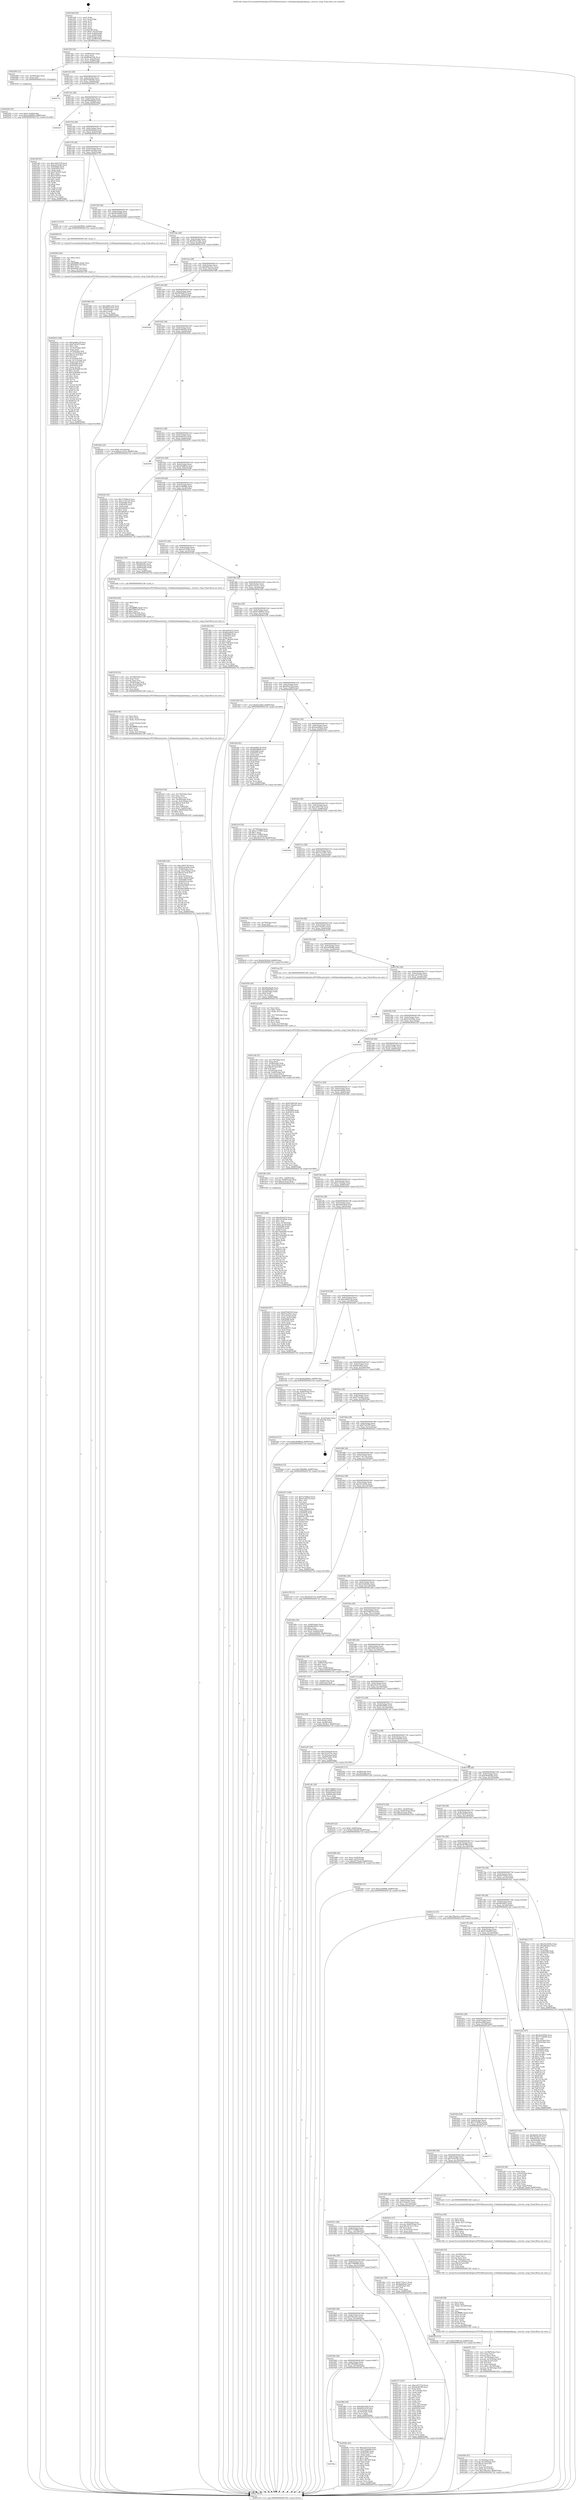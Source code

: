 digraph "0x4012d0" {
  label = "0x4012d0 (/mnt/c/Users/mathe/Desktop/tcc/POCII/binaries/extr_Craftdepslodepnglodepng.c_uivector_swap_Final-ollvm.out::main(0))"
  labelloc = "t"
  node[shape=record]

  Entry [label="",width=0.3,height=0.3,shape=circle,fillcolor=black,style=filled]
  "0x401302" [label="{
     0x401302 [32]\l
     | [instrs]\l
     &nbsp;&nbsp;0x401302 \<+6\>: mov -0x88(%rbp),%eax\l
     &nbsp;&nbsp;0x401308 \<+2\>: mov %eax,%ecx\l
     &nbsp;&nbsp;0x40130a \<+6\>: sub $0x80e9a7db,%ecx\l
     &nbsp;&nbsp;0x401310 \<+6\>: mov %eax,-0x8c(%rbp)\l
     &nbsp;&nbsp;0x401316 \<+6\>: mov %ecx,-0x90(%rbp)\l
     &nbsp;&nbsp;0x40131c \<+6\>: je 0000000000402289 \<main+0xfb9\>\l
  }"]
  "0x402289" [label="{
     0x402289 [12]\l
     | [instrs]\l
     &nbsp;&nbsp;0x402289 \<+4\>: mov -0x58(%rbp),%rax\l
     &nbsp;&nbsp;0x40228d \<+3\>: mov %rax,%rdi\l
     &nbsp;&nbsp;0x402290 \<+5\>: call 0000000000401030 \<free@plt\>\l
     | [calls]\l
     &nbsp;&nbsp;0x401030 \{1\} (unknown)\l
  }"]
  "0x401322" [label="{
     0x401322 [28]\l
     | [instrs]\l
     &nbsp;&nbsp;0x401322 \<+5\>: jmp 0000000000401327 \<main+0x57\>\l
     &nbsp;&nbsp;0x401327 \<+6\>: mov -0x8c(%rbp),%eax\l
     &nbsp;&nbsp;0x40132d \<+5\>: sub $0x87046160,%eax\l
     &nbsp;&nbsp;0x401332 \<+6\>: mov %eax,-0x94(%rbp)\l
     &nbsp;&nbsp;0x401338 \<+6\>: je 0000000000402733 \<main+0x1463\>\l
  }"]
  Exit [label="",width=0.3,height=0.3,shape=circle,fillcolor=black,style=filled,peripheries=2]
  "0x402733" [label="{
     0x402733\l
  }", style=dashed]
  "0x40133e" [label="{
     0x40133e [28]\l
     | [instrs]\l
     &nbsp;&nbsp;0x40133e \<+5\>: jmp 0000000000401343 \<main+0x73\>\l
     &nbsp;&nbsp;0x401343 \<+6\>: mov -0x8c(%rbp),%eax\l
     &nbsp;&nbsp;0x401349 \<+5\>: sub $0x89a49ad4,%eax\l
     &nbsp;&nbsp;0x40134e \<+6\>: mov %eax,-0x98(%rbp)\l
     &nbsp;&nbsp;0x401354 \<+6\>: je 0000000000402427 \<main+0x1157\>\l
  }"]
  "0x402418" [label="{
     0x402418 [15]\l
     | [instrs]\l
     &nbsp;&nbsp;0x402418 \<+10\>: movl $0x9e39242b,-0x88(%rbp)\l
     &nbsp;&nbsp;0x402422 \<+5\>: jmp 000000000040273d \<main+0x146d\>\l
  }"]
  "0x402427" [label="{
     0x402427\l
  }", style=dashed]
  "0x40135a" [label="{
     0x40135a [28]\l
     | [instrs]\l
     &nbsp;&nbsp;0x40135a \<+5\>: jmp 000000000040135f \<main+0x8f\>\l
     &nbsp;&nbsp;0x40135f \<+6\>: mov -0x8c(%rbp),%eax\l
     &nbsp;&nbsp;0x401365 \<+5\>: sub $0x8afa94a0,%eax\l
     &nbsp;&nbsp;0x40136a \<+6\>: mov %eax,-0x9c(%rbp)\l
     &nbsp;&nbsp;0x401370 \<+6\>: je 0000000000401af0 \<main+0x820\>\l
  }"]
  "0x4022ed" [label="{
     0x4022ed [15]\l
     | [instrs]\l
     &nbsp;&nbsp;0x4022ed \<+10\>: movl $0xa5bd8bc6,-0x88(%rbp)\l
     &nbsp;&nbsp;0x4022f7 \<+5\>: jmp 000000000040273d \<main+0x146d\>\l
  }"]
  "0x401af0" [label="{
     0x401af0 [91]\l
     | [instrs]\l
     &nbsp;&nbsp;0x401af0 \<+5\>: mov $0xc2643729,%eax\l
     &nbsp;&nbsp;0x401af5 \<+5\>: mov $0xacb74383,%ecx\l
     &nbsp;&nbsp;0x401afa \<+7\>: mov 0x405068,%edx\l
     &nbsp;&nbsp;0x401b01 \<+7\>: mov 0x405054,%esi\l
     &nbsp;&nbsp;0x401b08 \<+2\>: mov %edx,%edi\l
     &nbsp;&nbsp;0x401b0a \<+6\>: add $0x57b9335,%edi\l
     &nbsp;&nbsp;0x401b10 \<+3\>: sub $0x1,%edi\l
     &nbsp;&nbsp;0x401b13 \<+6\>: sub $0x57b9335,%edi\l
     &nbsp;&nbsp;0x401b19 \<+3\>: imul %edi,%edx\l
     &nbsp;&nbsp;0x401b1c \<+3\>: and $0x1,%edx\l
     &nbsp;&nbsp;0x401b1f \<+3\>: cmp $0x0,%edx\l
     &nbsp;&nbsp;0x401b22 \<+4\>: sete %r8b\l
     &nbsp;&nbsp;0x401b26 \<+3\>: cmp $0xa,%esi\l
     &nbsp;&nbsp;0x401b29 \<+4\>: setl %r9b\l
     &nbsp;&nbsp;0x401b2d \<+3\>: mov %r8b,%r10b\l
     &nbsp;&nbsp;0x401b30 \<+3\>: and %r9b,%r10b\l
     &nbsp;&nbsp;0x401b33 \<+3\>: xor %r9b,%r8b\l
     &nbsp;&nbsp;0x401b36 \<+3\>: or %r8b,%r10b\l
     &nbsp;&nbsp;0x401b39 \<+4\>: test $0x1,%r10b\l
     &nbsp;&nbsp;0x401b3d \<+3\>: cmovne %ecx,%eax\l
     &nbsp;&nbsp;0x401b40 \<+6\>: mov %eax,-0x88(%rbp)\l
     &nbsp;&nbsp;0x401b46 \<+5\>: jmp 000000000040273d \<main+0x146d\>\l
  }"]
  "0x401376" [label="{
     0x401376 [28]\l
     | [instrs]\l
     &nbsp;&nbsp;0x401376 \<+5\>: jmp 000000000040137b \<main+0xab\>\l
     &nbsp;&nbsp;0x40137b \<+6\>: mov -0x8c(%rbp),%eax\l
     &nbsp;&nbsp;0x401381 \<+5\>: sub $0x8c3a4429,%eax\l
     &nbsp;&nbsp;0x401386 \<+6\>: mov %eax,-0xa0(%rbp)\l
     &nbsp;&nbsp;0x40138c \<+6\>: je 0000000000401c7d \<main+0x9ad\>\l
  }"]
  "0x402295" [label="{
     0x402295 [25]\l
     | [instrs]\l
     &nbsp;&nbsp;0x402295 \<+10\>: movl $0x0,-0x84(%rbp)\l
     &nbsp;&nbsp;0x40229f \<+10\>: movl $0xac260890,-0x88(%rbp)\l
     &nbsp;&nbsp;0x4022a9 \<+5\>: jmp 000000000040273d \<main+0x146d\>\l
  }"]
  "0x401c7d" [label="{
     0x401c7d [15]\l
     | [instrs]\l
     &nbsp;&nbsp;0x401c7d \<+10\>: movl $0x2b92f081,-0x88(%rbp)\l
     &nbsp;&nbsp;0x401c87 \<+5\>: jmp 000000000040273d \<main+0x146d\>\l
  }"]
  "0x401392" [label="{
     0x401392 [28]\l
     | [instrs]\l
     &nbsp;&nbsp;0x401392 \<+5\>: jmp 0000000000401397 \<main+0xc7\>\l
     &nbsp;&nbsp;0x401397 \<+6\>: mov -0x8c(%rbp),%eax\l
     &nbsp;&nbsp;0x40139d \<+5\>: sub $0x8fc04899,%eax\l
     &nbsp;&nbsp;0x4013a2 \<+6\>: mov %eax,-0xa4(%rbp)\l
     &nbsp;&nbsp;0x4013a8 \<+6\>: je 0000000000402006 \<main+0xd36\>\l
  }"]
  "0x40225e" [label="{
     0x40225e [15]\l
     | [instrs]\l
     &nbsp;&nbsp;0x40225e \<+10\>: movl $0x25df615d,-0x88(%rbp)\l
     &nbsp;&nbsp;0x402268 \<+5\>: jmp 000000000040273d \<main+0x146d\>\l
  }"]
  "0x402006" [label="{
     0x402006 [5]\l
     | [instrs]\l
     &nbsp;&nbsp;0x402006 \<+5\>: call 0000000000401160 \<next_i\>\l
     | [calls]\l
     &nbsp;&nbsp;0x401160 \{1\} (/mnt/c/Users/mathe/Desktop/tcc/POCII/binaries/extr_Craftdepslodepnglodepng.c_uivector_swap_Final-ollvm.out::next_i)\l
  }"]
  "0x4013ae" [label="{
     0x4013ae [28]\l
     | [instrs]\l
     &nbsp;&nbsp;0x4013ae \<+5\>: jmp 00000000004013b3 \<main+0xe3\>\l
     &nbsp;&nbsp;0x4013b3 \<+6\>: mov -0x8c(%rbp),%eax\l
     &nbsp;&nbsp;0x4013b9 \<+5\>: sub $0x942210d1,%eax\l
     &nbsp;&nbsp;0x4013be \<+6\>: mov %eax,-0xa8(%rbp)\l
     &nbsp;&nbsp;0x4013c4 \<+6\>: je 0000000000401916 \<main+0x646\>\l
  }"]
  "0x40220f" [label="{
     0x40220f [22]\l
     | [instrs]\l
     &nbsp;&nbsp;0x40220f \<+7\>: movl $0x0,-0x80(%rbp)\l
     &nbsp;&nbsp;0x402216 \<+10\>: movl $0x6136eb9f,-0x88(%rbp)\l
     &nbsp;&nbsp;0x402220 \<+5\>: jmp 000000000040273d \<main+0x146d\>\l
  }"]
  "0x401916" [label="{
     0x401916\l
  }", style=dashed]
  "0x4013ca" [label="{
     0x4013ca [28]\l
     | [instrs]\l
     &nbsp;&nbsp;0x4013ca \<+5\>: jmp 00000000004013cf \<main+0xff\>\l
     &nbsp;&nbsp;0x4013cf \<+6\>: mov -0x8c(%rbp),%eax\l
     &nbsp;&nbsp;0x4013d5 \<+5\>: sub $0x949a2a1a,%eax\l
     &nbsp;&nbsp;0x4013da \<+6\>: mov %eax,-0xac(%rbp)\l
     &nbsp;&nbsp;0x4013e0 \<+6\>: je 00000000004018f8 \<main+0x628\>\l
  }"]
  "0x4018ee" [label="{
     0x4018ee\l
  }", style=dashed]
  "0x4018f8" [label="{
     0x4018f8 [30]\l
     | [instrs]\l
     &nbsp;&nbsp;0x4018f8 \<+5\>: mov $0x26961a59,%eax\l
     &nbsp;&nbsp;0x4018fd \<+5\>: mov $0x942210d1,%ecx\l
     &nbsp;&nbsp;0x401902 \<+3\>: mov -0x38(%rbp),%edx\l
     &nbsp;&nbsp;0x401905 \<+3\>: cmp $0x2,%edx\l
     &nbsp;&nbsp;0x401908 \<+3\>: cmovne %ecx,%eax\l
     &nbsp;&nbsp;0x40190b \<+6\>: mov %eax,-0x88(%rbp)\l
     &nbsp;&nbsp;0x401911 \<+5\>: jmp 000000000040273d \<main+0x146d\>\l
  }"]
  "0x4013e6" [label="{
     0x4013e6 [28]\l
     | [instrs]\l
     &nbsp;&nbsp;0x4013e6 \<+5\>: jmp 00000000004013eb \<main+0x11b\>\l
     &nbsp;&nbsp;0x4013eb \<+6\>: mov -0x8c(%rbp),%eax\l
     &nbsp;&nbsp;0x4013f1 \<+5\>: sub $0x9b85db7d,%eax\l
     &nbsp;&nbsp;0x4013f6 \<+6\>: mov %eax,-0xb0(%rbp)\l
     &nbsp;&nbsp;0x4013fc \<+6\>: je 0000000000402436 \<main+0x1166\>\l
  }"]
  "0x40273d" [label="{
     0x40273d [5]\l
     | [instrs]\l
     &nbsp;&nbsp;0x40273d \<+5\>: jmp 0000000000401302 \<main+0x32\>\l
  }"]
  "0x4012d0" [label="{
     0x4012d0 [50]\l
     | [instrs]\l
     &nbsp;&nbsp;0x4012d0 \<+1\>: push %rbp\l
     &nbsp;&nbsp;0x4012d1 \<+3\>: mov %rsp,%rbp\l
     &nbsp;&nbsp;0x4012d4 \<+2\>: push %r15\l
     &nbsp;&nbsp;0x4012d6 \<+2\>: push %r14\l
     &nbsp;&nbsp;0x4012d8 \<+2\>: push %r13\l
     &nbsp;&nbsp;0x4012da \<+2\>: push %r12\l
     &nbsp;&nbsp;0x4012dc \<+1\>: push %rbx\l
     &nbsp;&nbsp;0x4012dd \<+7\>: sub $0x188,%rsp\l
     &nbsp;&nbsp;0x4012e4 \<+7\>: movl $0x0,-0x3c(%rbp)\l
     &nbsp;&nbsp;0x4012eb \<+3\>: mov %edi,-0x40(%rbp)\l
     &nbsp;&nbsp;0x4012ee \<+4\>: mov %rsi,-0x48(%rbp)\l
     &nbsp;&nbsp;0x4012f2 \<+3\>: mov -0x40(%rbp),%edi\l
     &nbsp;&nbsp;0x4012f5 \<+3\>: mov %edi,-0x38(%rbp)\l
     &nbsp;&nbsp;0x4012f8 \<+10\>: movl $0x949a2a1a,-0x88(%rbp)\l
  }"]
  "0x4020fc" [label="{
     0x4020fc [91]\l
     | [instrs]\l
     &nbsp;&nbsp;0x4020fc \<+5\>: mov $0xce673724,%eax\l
     &nbsp;&nbsp;0x402101 \<+5\>: mov $0x77f94669,%ecx\l
     &nbsp;&nbsp;0x402106 \<+7\>: mov 0x405068,%edx\l
     &nbsp;&nbsp;0x40210d \<+7\>: mov 0x405054,%esi\l
     &nbsp;&nbsp;0x402114 \<+2\>: mov %edx,%edi\l
     &nbsp;&nbsp;0x402116 \<+6\>: add $0x17487d59,%edi\l
     &nbsp;&nbsp;0x40211c \<+3\>: sub $0x1,%edi\l
     &nbsp;&nbsp;0x40211f \<+6\>: sub $0x17487d59,%edi\l
     &nbsp;&nbsp;0x402125 \<+3\>: imul %edi,%edx\l
     &nbsp;&nbsp;0x402128 \<+3\>: and $0x1,%edx\l
     &nbsp;&nbsp;0x40212b \<+3\>: cmp $0x0,%edx\l
     &nbsp;&nbsp;0x40212e \<+4\>: sete %r8b\l
     &nbsp;&nbsp;0x402132 \<+3\>: cmp $0xa,%esi\l
     &nbsp;&nbsp;0x402135 \<+4\>: setl %r9b\l
     &nbsp;&nbsp;0x402139 \<+3\>: mov %r8b,%r10b\l
     &nbsp;&nbsp;0x40213c \<+3\>: and %r9b,%r10b\l
     &nbsp;&nbsp;0x40213f \<+3\>: xor %r9b,%r8b\l
     &nbsp;&nbsp;0x402142 \<+3\>: or %r8b,%r10b\l
     &nbsp;&nbsp;0x402145 \<+4\>: test $0x1,%r10b\l
     &nbsp;&nbsp;0x402149 \<+3\>: cmovne %ecx,%eax\l
     &nbsp;&nbsp;0x40214c \<+6\>: mov %eax,-0x88(%rbp)\l
     &nbsp;&nbsp;0x402152 \<+5\>: jmp 000000000040273d \<main+0x146d\>\l
  }"]
  "0x402436" [label="{
     0x402436\l
  }", style=dashed]
  "0x401402" [label="{
     0x401402 [28]\l
     | [instrs]\l
     &nbsp;&nbsp;0x401402 \<+5\>: jmp 0000000000401407 \<main+0x137\>\l
     &nbsp;&nbsp;0x401407 \<+6\>: mov -0x8c(%rbp),%eax\l
     &nbsp;&nbsp;0x40140d \<+5\>: sub $0x9e39242b,%eax\l
     &nbsp;&nbsp;0x401412 \<+6\>: mov %eax,-0xb4(%rbp)\l
     &nbsp;&nbsp;0x401418 \<+6\>: je 000000000040244a \<main+0x117a\>\l
  }"]
  "0x402033" [label="{
     0x402033 [186]\l
     | [instrs]\l
     &nbsp;&nbsp;0x402033 \<+5\>: mov $0xedd0b139,%ecx\l
     &nbsp;&nbsp;0x402038 \<+5\>: mov $0xf7e8197f,%edx\l
     &nbsp;&nbsp;0x40203d \<+3\>: mov $0x1,%sil\l
     &nbsp;&nbsp;0x402040 \<+6\>: mov -0x18c(%rbp),%edi\l
     &nbsp;&nbsp;0x402046 \<+3\>: imul %eax,%edi\l
     &nbsp;&nbsp;0x402049 \<+4\>: mov -0x70(%rbp),%r8\l
     &nbsp;&nbsp;0x40204d \<+4\>: movslq -0x74(%rbp),%r9\l
     &nbsp;&nbsp;0x402051 \<+4\>: imul $0x18,%r9,%r9\l
     &nbsp;&nbsp;0x402055 \<+3\>: add %r9,%r8\l
     &nbsp;&nbsp;0x402058 \<+4\>: mov 0x10(%r8),%r8\l
     &nbsp;&nbsp;0x40205c \<+4\>: movslq -0x7c(%rbp),%r9\l
     &nbsp;&nbsp;0x402060 \<+4\>: mov %edi,(%r8,%r9,4)\l
     &nbsp;&nbsp;0x402064 \<+7\>: mov 0x405068,%eax\l
     &nbsp;&nbsp;0x40206b \<+7\>: mov 0x405054,%edi\l
     &nbsp;&nbsp;0x402072 \<+3\>: mov %eax,%r10d\l
     &nbsp;&nbsp;0x402075 \<+7\>: add $0x16395b80,%r10d\l
     &nbsp;&nbsp;0x40207c \<+4\>: sub $0x1,%r10d\l
     &nbsp;&nbsp;0x402080 \<+7\>: sub $0x16395b80,%r10d\l
     &nbsp;&nbsp;0x402087 \<+4\>: imul %r10d,%eax\l
     &nbsp;&nbsp;0x40208b \<+3\>: and $0x1,%eax\l
     &nbsp;&nbsp;0x40208e \<+3\>: cmp $0x0,%eax\l
     &nbsp;&nbsp;0x402091 \<+4\>: sete %r11b\l
     &nbsp;&nbsp;0x402095 \<+3\>: cmp $0xa,%edi\l
     &nbsp;&nbsp;0x402098 \<+3\>: setl %bl\l
     &nbsp;&nbsp;0x40209b \<+3\>: mov %r11b,%r14b\l
     &nbsp;&nbsp;0x40209e \<+4\>: xor $0xff,%r14b\l
     &nbsp;&nbsp;0x4020a2 \<+3\>: mov %bl,%r15b\l
     &nbsp;&nbsp;0x4020a5 \<+4\>: xor $0xff,%r15b\l
     &nbsp;&nbsp;0x4020a9 \<+4\>: xor $0x1,%sil\l
     &nbsp;&nbsp;0x4020ad \<+3\>: mov %r14b,%r12b\l
     &nbsp;&nbsp;0x4020b0 \<+4\>: and $0xff,%r12b\l
     &nbsp;&nbsp;0x4020b4 \<+3\>: and %sil,%r11b\l
     &nbsp;&nbsp;0x4020b7 \<+3\>: mov %r15b,%r13b\l
     &nbsp;&nbsp;0x4020ba \<+4\>: and $0xff,%r13b\l
     &nbsp;&nbsp;0x4020be \<+3\>: and %sil,%bl\l
     &nbsp;&nbsp;0x4020c1 \<+3\>: or %r11b,%r12b\l
     &nbsp;&nbsp;0x4020c4 \<+3\>: or %bl,%r13b\l
     &nbsp;&nbsp;0x4020c7 \<+3\>: xor %r13b,%r12b\l
     &nbsp;&nbsp;0x4020ca \<+3\>: or %r15b,%r14b\l
     &nbsp;&nbsp;0x4020cd \<+4\>: xor $0xff,%r14b\l
     &nbsp;&nbsp;0x4020d1 \<+4\>: or $0x1,%sil\l
     &nbsp;&nbsp;0x4020d5 \<+3\>: and %sil,%r14b\l
     &nbsp;&nbsp;0x4020d8 \<+3\>: or %r14b,%r12b\l
     &nbsp;&nbsp;0x4020db \<+4\>: test $0x1,%r12b\l
     &nbsp;&nbsp;0x4020df \<+3\>: cmovne %edx,%ecx\l
     &nbsp;&nbsp;0x4020e2 \<+6\>: mov %ecx,-0x88(%rbp)\l
     &nbsp;&nbsp;0x4020e8 \<+5\>: jmp 000000000040273d \<main+0x146d\>\l
  }"]
  "0x40244a" [label="{
     0x40244a [22]\l
     | [instrs]\l
     &nbsp;&nbsp;0x40244a \<+7\>: movl $0x0,-0x3c(%rbp)\l
     &nbsp;&nbsp;0x402451 \<+10\>: movl $0xda11f35a,-0x88(%rbp)\l
     &nbsp;&nbsp;0x40245b \<+5\>: jmp 000000000040273d \<main+0x146d\>\l
  }"]
  "0x40141e" [label="{
     0x40141e [28]\l
     | [instrs]\l
     &nbsp;&nbsp;0x40141e \<+5\>: jmp 0000000000401423 \<main+0x153\>\l
     &nbsp;&nbsp;0x401423 \<+6\>: mov -0x8c(%rbp),%eax\l
     &nbsp;&nbsp;0x401429 \<+5\>: sub $0xa0dc6315,%eax\l
     &nbsp;&nbsp;0x40142e \<+6\>: mov %eax,-0xb8(%rbp)\l
     &nbsp;&nbsp;0x401434 \<+6\>: je 0000000000402655 \<main+0x1385\>\l
  }"]
  "0x40200b" [label="{
     0x40200b [40]\l
     | [instrs]\l
     &nbsp;&nbsp;0x40200b \<+5\>: mov $0x2,%ecx\l
     &nbsp;&nbsp;0x402010 \<+1\>: cltd\l
     &nbsp;&nbsp;0x402011 \<+2\>: idiv %ecx\l
     &nbsp;&nbsp;0x402013 \<+6\>: imul $0xfffffffe,%edx,%ecx\l
     &nbsp;&nbsp;0x402019 \<+6\>: sub $0xbd44c150,%ecx\l
     &nbsp;&nbsp;0x40201f \<+3\>: add $0x1,%ecx\l
     &nbsp;&nbsp;0x402022 \<+6\>: add $0xbd44c150,%ecx\l
     &nbsp;&nbsp;0x402028 \<+6\>: mov %ecx,-0x18c(%rbp)\l
     &nbsp;&nbsp;0x40202e \<+5\>: call 0000000000401160 \<next_i\>\l
     | [calls]\l
     &nbsp;&nbsp;0x401160 \{1\} (/mnt/c/Users/mathe/Desktop/tcc/POCII/binaries/extr_Craftdepslodepnglodepng.c_uivector_swap_Final-ollvm.out::next_i)\l
  }"]
  "0x402655" [label="{
     0x402655\l
  }", style=dashed]
  "0x40143a" [label="{
     0x40143a [28]\l
     | [instrs]\l
     &nbsp;&nbsp;0x40143a \<+5\>: jmp 000000000040143f \<main+0x16f\>\l
     &nbsp;&nbsp;0x40143f \<+6\>: mov -0x8c(%rbp),%eax\l
     &nbsp;&nbsp;0x401445 \<+5\>: sub $0xa5bd8bc6,%eax\l
     &nbsp;&nbsp;0x40144a \<+6\>: mov %eax,-0xbc(%rbp)\l
     &nbsp;&nbsp;0x401450 \<+6\>: je 00000000004022fc \<main+0x102c\>\l
  }"]
  "0x4018d2" [label="{
     0x4018d2 [28]\l
     | [instrs]\l
     &nbsp;&nbsp;0x4018d2 \<+5\>: jmp 00000000004018d7 \<main+0x607\>\l
     &nbsp;&nbsp;0x4018d7 \<+6\>: mov -0x8c(%rbp),%eax\l
     &nbsp;&nbsp;0x4018dd \<+5\>: sub $0x7f9ddf9d,%eax\l
     &nbsp;&nbsp;0x4018e2 \<+6\>: mov %eax,-0x164(%rbp)\l
     &nbsp;&nbsp;0x4018e8 \<+6\>: je 00000000004020fc \<main+0xe2c\>\l
  }"]
  "0x4022fc" [label="{
     0x4022fc [91]\l
     | [instrs]\l
     &nbsp;&nbsp;0x4022fc \<+5\>: mov $0x727b9bcd,%eax\l
     &nbsp;&nbsp;0x402301 \<+5\>: mov $0x17cb7c2b,%ecx\l
     &nbsp;&nbsp;0x402306 \<+7\>: mov 0x405068,%edx\l
     &nbsp;&nbsp;0x40230d \<+7\>: mov 0x405054,%esi\l
     &nbsp;&nbsp;0x402314 \<+2\>: mov %edx,%edi\l
     &nbsp;&nbsp;0x402316 \<+6\>: add $0x2d9a81e1,%edi\l
     &nbsp;&nbsp;0x40231c \<+3\>: sub $0x1,%edi\l
     &nbsp;&nbsp;0x40231f \<+6\>: sub $0x2d9a81e1,%edi\l
     &nbsp;&nbsp;0x402325 \<+3\>: imul %edi,%edx\l
     &nbsp;&nbsp;0x402328 \<+3\>: and $0x1,%edx\l
     &nbsp;&nbsp;0x40232b \<+3\>: cmp $0x0,%edx\l
     &nbsp;&nbsp;0x40232e \<+4\>: sete %r8b\l
     &nbsp;&nbsp;0x402332 \<+3\>: cmp $0xa,%esi\l
     &nbsp;&nbsp;0x402335 \<+4\>: setl %r9b\l
     &nbsp;&nbsp;0x402339 \<+3\>: mov %r8b,%r10b\l
     &nbsp;&nbsp;0x40233c \<+3\>: and %r9b,%r10b\l
     &nbsp;&nbsp;0x40233f \<+3\>: xor %r9b,%r8b\l
     &nbsp;&nbsp;0x402342 \<+3\>: or %r8b,%r10b\l
     &nbsp;&nbsp;0x402345 \<+4\>: test $0x1,%r10b\l
     &nbsp;&nbsp;0x402349 \<+3\>: cmovne %ecx,%eax\l
     &nbsp;&nbsp;0x40234c \<+6\>: mov %eax,-0x88(%rbp)\l
     &nbsp;&nbsp;0x402352 \<+5\>: jmp 000000000040273d \<main+0x146d\>\l
  }"]
  "0x401456" [label="{
     0x401456 [28]\l
     | [instrs]\l
     &nbsp;&nbsp;0x401456 \<+5\>: jmp 000000000040145b \<main+0x18b\>\l
     &nbsp;&nbsp;0x40145b \<+6\>: mov -0x8c(%rbp),%eax\l
     &nbsp;&nbsp;0x401461 \<+5\>: sub $0xac260890,%eax\l
     &nbsp;&nbsp;0x401466 \<+6\>: mov %eax,-0xc0(%rbp)\l
     &nbsp;&nbsp;0x40146c \<+6\>: je 00000000004022ae \<main+0xfde\>\l
  }"]
  "0x401f8d" [label="{
     0x401f8d [30]\l
     | [instrs]\l
     &nbsp;&nbsp;0x401f8d \<+5\>: mov $0xe8d23d29,%eax\l
     &nbsp;&nbsp;0x401f92 \<+5\>: mov $0xb95e222f,%ecx\l
     &nbsp;&nbsp;0x401f97 \<+3\>: mov -0x7c(%rbp),%edx\l
     &nbsp;&nbsp;0x401f9a \<+3\>: cmp -0x78(%rbp),%edx\l
     &nbsp;&nbsp;0x401f9d \<+3\>: cmovl %ecx,%eax\l
     &nbsp;&nbsp;0x401fa0 \<+6\>: mov %eax,-0x88(%rbp)\l
     &nbsp;&nbsp;0x401fa6 \<+5\>: jmp 000000000040273d \<main+0x146d\>\l
  }"]
  "0x4022ae" [label="{
     0x4022ae [33]\l
     | [instrs]\l
     &nbsp;&nbsp;0x4022ae \<+5\>: mov $0xc5a12287,%eax\l
     &nbsp;&nbsp;0x4022b3 \<+5\>: mov $0xf4fcefba,%ecx\l
     &nbsp;&nbsp;0x4022b8 \<+6\>: mov -0x84(%rbp),%edx\l
     &nbsp;&nbsp;0x4022be \<+3\>: cmp -0x68(%rbp),%edx\l
     &nbsp;&nbsp;0x4022c1 \<+3\>: cmovl %ecx,%eax\l
     &nbsp;&nbsp;0x4022c4 \<+6\>: mov %eax,-0x88(%rbp)\l
     &nbsp;&nbsp;0x4022ca \<+5\>: jmp 000000000040273d \<main+0x146d\>\l
  }"]
  "0x401472" [label="{
     0x401472 [28]\l
     | [instrs]\l
     &nbsp;&nbsp;0x401472 \<+5\>: jmp 0000000000401477 \<main+0x1a7\>\l
     &nbsp;&nbsp;0x401477 \<+6\>: mov -0x8c(%rbp),%eax\l
     &nbsp;&nbsp;0x40147d \<+5\>: sub $0xacb74383,%eax\l
     &nbsp;&nbsp;0x401482 \<+6\>: mov %eax,-0xc4(%rbp)\l
     &nbsp;&nbsp;0x401488 \<+6\>: je 0000000000401b4b \<main+0x87b\>\l
  }"]
  "0x4018b6" [label="{
     0x4018b6 [28]\l
     | [instrs]\l
     &nbsp;&nbsp;0x4018b6 \<+5\>: jmp 00000000004018bb \<main+0x5eb\>\l
     &nbsp;&nbsp;0x4018bb \<+6\>: mov -0x8c(%rbp),%eax\l
     &nbsp;&nbsp;0x4018c1 \<+5\>: sub $0x7f6ac9ce,%eax\l
     &nbsp;&nbsp;0x4018c6 \<+6\>: mov %eax,-0x160(%rbp)\l
     &nbsp;&nbsp;0x4018cc \<+6\>: je 0000000000401f8d \<main+0xcbd\>\l
  }"]
  "0x401b4b" [label="{
     0x401b4b [5]\l
     | [instrs]\l
     &nbsp;&nbsp;0x401b4b \<+5\>: call 0000000000401160 \<next_i\>\l
     | [calls]\l
     &nbsp;&nbsp;0x401160 \{1\} (/mnt/c/Users/mathe/Desktop/tcc/POCII/binaries/extr_Craftdepslodepnglodepng.c_uivector_swap_Final-ollvm.out::next_i)\l
  }"]
  "0x40148e" [label="{
     0x40148e [28]\l
     | [instrs]\l
     &nbsp;&nbsp;0x40148e \<+5\>: jmp 0000000000401493 \<main+0x1c3\>\l
     &nbsp;&nbsp;0x401493 \<+6\>: mov -0x8c(%rbp),%eax\l
     &nbsp;&nbsp;0x401499 \<+5\>: sub $0xb17b2c11,%eax\l
     &nbsp;&nbsp;0x40149e \<+6\>: mov %eax,-0xc8(%rbp)\l
     &nbsp;&nbsp;0x4014a4 \<+6\>: je 0000000000401d63 \<main+0xa93\>\l
  }"]
  "0x402157" [label="{
     0x402157 [107]\l
     | [instrs]\l
     &nbsp;&nbsp;0x402157 \<+5\>: mov $0xce673724,%eax\l
     &nbsp;&nbsp;0x40215c \<+5\>: mov $0x4bcfb798,%ecx\l
     &nbsp;&nbsp;0x402161 \<+2\>: xor %edx,%edx\l
     &nbsp;&nbsp;0x402163 \<+3\>: mov -0x7c(%rbp),%esi\l
     &nbsp;&nbsp;0x402166 \<+2\>: mov %edx,%edi\l
     &nbsp;&nbsp;0x402168 \<+2\>: sub %esi,%edi\l
     &nbsp;&nbsp;0x40216a \<+2\>: mov %edx,%esi\l
     &nbsp;&nbsp;0x40216c \<+3\>: sub $0x1,%esi\l
     &nbsp;&nbsp;0x40216f \<+2\>: add %esi,%edi\l
     &nbsp;&nbsp;0x402171 \<+2\>: mov %edx,%esi\l
     &nbsp;&nbsp;0x402173 \<+2\>: sub %edi,%esi\l
     &nbsp;&nbsp;0x402175 \<+3\>: mov %esi,-0x7c(%rbp)\l
     &nbsp;&nbsp;0x402178 \<+7\>: mov 0x405068,%esi\l
     &nbsp;&nbsp;0x40217f \<+7\>: mov 0x405054,%edi\l
     &nbsp;&nbsp;0x402186 \<+3\>: sub $0x1,%edx\l
     &nbsp;&nbsp;0x402189 \<+3\>: mov %esi,%r8d\l
     &nbsp;&nbsp;0x40218c \<+3\>: add %edx,%r8d\l
     &nbsp;&nbsp;0x40218f \<+4\>: imul %r8d,%esi\l
     &nbsp;&nbsp;0x402193 \<+3\>: and $0x1,%esi\l
     &nbsp;&nbsp;0x402196 \<+3\>: cmp $0x0,%esi\l
     &nbsp;&nbsp;0x402199 \<+4\>: sete %r9b\l
     &nbsp;&nbsp;0x40219d \<+3\>: cmp $0xa,%edi\l
     &nbsp;&nbsp;0x4021a0 \<+4\>: setl %r10b\l
     &nbsp;&nbsp;0x4021a4 \<+3\>: mov %r9b,%r11b\l
     &nbsp;&nbsp;0x4021a7 \<+3\>: and %r10b,%r11b\l
     &nbsp;&nbsp;0x4021aa \<+3\>: xor %r10b,%r9b\l
     &nbsp;&nbsp;0x4021ad \<+3\>: or %r9b,%r11b\l
     &nbsp;&nbsp;0x4021b0 \<+4\>: test $0x1,%r11b\l
     &nbsp;&nbsp;0x4021b4 \<+3\>: cmovne %ecx,%eax\l
     &nbsp;&nbsp;0x4021b7 \<+6\>: mov %eax,-0x88(%rbp)\l
     &nbsp;&nbsp;0x4021bd \<+5\>: jmp 000000000040273d \<main+0x146d\>\l
  }"]
  "0x401d63" [label="{
     0x401d63 [91]\l
     | [instrs]\l
     &nbsp;&nbsp;0x401d63 \<+5\>: mov $0xa0dc6315,%eax\l
     &nbsp;&nbsp;0x401d68 \<+5\>: mov $0xddce8d29,%ecx\l
     &nbsp;&nbsp;0x401d6d \<+7\>: mov 0x405068,%edx\l
     &nbsp;&nbsp;0x401d74 \<+7\>: mov 0x405054,%esi\l
     &nbsp;&nbsp;0x401d7b \<+2\>: mov %edx,%edi\l
     &nbsp;&nbsp;0x401d7d \<+6\>: add $0x77d6cb42,%edi\l
     &nbsp;&nbsp;0x401d83 \<+3\>: sub $0x1,%edi\l
     &nbsp;&nbsp;0x401d86 \<+6\>: sub $0x77d6cb42,%edi\l
     &nbsp;&nbsp;0x401d8c \<+3\>: imul %edi,%edx\l
     &nbsp;&nbsp;0x401d8f \<+3\>: and $0x1,%edx\l
     &nbsp;&nbsp;0x401d92 \<+3\>: cmp $0x0,%edx\l
     &nbsp;&nbsp;0x401d95 \<+4\>: sete %r8b\l
     &nbsp;&nbsp;0x401d99 \<+3\>: cmp $0xa,%esi\l
     &nbsp;&nbsp;0x401d9c \<+4\>: setl %r9b\l
     &nbsp;&nbsp;0x401da0 \<+3\>: mov %r8b,%r10b\l
     &nbsp;&nbsp;0x401da3 \<+3\>: and %r9b,%r10b\l
     &nbsp;&nbsp;0x401da6 \<+3\>: xor %r9b,%r8b\l
     &nbsp;&nbsp;0x401da9 \<+3\>: or %r8b,%r10b\l
     &nbsp;&nbsp;0x401dac \<+4\>: test $0x1,%r10b\l
     &nbsp;&nbsp;0x401db0 \<+3\>: cmovne %ecx,%eax\l
     &nbsp;&nbsp;0x401db3 \<+6\>: mov %eax,-0x88(%rbp)\l
     &nbsp;&nbsp;0x401db9 \<+5\>: jmp 000000000040273d \<main+0x146d\>\l
  }"]
  "0x4014aa" [label="{
     0x4014aa [28]\l
     | [instrs]\l
     &nbsp;&nbsp;0x4014aa \<+5\>: jmp 00000000004014af \<main+0x1df\>\l
     &nbsp;&nbsp;0x4014af \<+6\>: mov -0x8c(%rbp),%eax\l
     &nbsp;&nbsp;0x4014b5 \<+5\>: sub $0xb7a66653,%eax\l
     &nbsp;&nbsp;0x4014ba \<+6\>: mov %eax,-0xcc(%rbp)\l
     &nbsp;&nbsp;0x4014c0 \<+6\>: je 0000000000401d30 \<main+0xa60\>\l
  }"]
  "0x401f64" [label="{
     0x401f64 [41]\l
     | [instrs]\l
     &nbsp;&nbsp;0x401f64 \<+4\>: mov -0x70(%rbp),%rdi\l
     &nbsp;&nbsp;0x401f68 \<+4\>: movslq -0x74(%rbp),%r8\l
     &nbsp;&nbsp;0x401f6c \<+4\>: imul $0x18,%r8,%r8\l
     &nbsp;&nbsp;0x401f70 \<+3\>: add %r8,%rdi\l
     &nbsp;&nbsp;0x401f73 \<+4\>: mov %rax,0x10(%rdi)\l
     &nbsp;&nbsp;0x401f77 \<+7\>: movl $0x0,-0x7c(%rbp)\l
     &nbsp;&nbsp;0x401f7e \<+10\>: movl $0x7f6ac9ce,-0x88(%rbp)\l
     &nbsp;&nbsp;0x401f88 \<+5\>: jmp 000000000040273d \<main+0x146d\>\l
  }"]
  "0x401d30" [label="{
     0x401d30 [15]\l
     | [instrs]\l
     &nbsp;&nbsp;0x401d30 \<+10\>: movl $0x6eac8faf,-0x88(%rbp)\l
     &nbsp;&nbsp;0x401d3a \<+5\>: jmp 000000000040273d \<main+0x146d\>\l
  }"]
  "0x4014c6" [label="{
     0x4014c6 [28]\l
     | [instrs]\l
     &nbsp;&nbsp;0x4014c6 \<+5\>: jmp 00000000004014cb \<main+0x1fb\>\l
     &nbsp;&nbsp;0x4014cb \<+6\>: mov -0x8c(%rbp),%eax\l
     &nbsp;&nbsp;0x4014d1 \<+5\>: sub $0xb95e222f,%eax\l
     &nbsp;&nbsp;0x4014d6 \<+6\>: mov %eax,-0xd0(%rbp)\l
     &nbsp;&nbsp;0x4014dc \<+6\>: je 0000000000401fab \<main+0xcdb\>\l
  }"]
  "0x401f31" [label="{
     0x401f31 [51]\l
     | [instrs]\l
     &nbsp;&nbsp;0x401f31 \<+6\>: mov -0x188(%rbp),%ecx\l
     &nbsp;&nbsp;0x401f37 \<+3\>: imul %eax,%ecx\l
     &nbsp;&nbsp;0x401f3a \<+3\>: movslq %ecx,%rdi\l
     &nbsp;&nbsp;0x401f3d \<+4\>: mov -0x70(%rbp),%r8\l
     &nbsp;&nbsp;0x401f41 \<+4\>: movslq -0x74(%rbp),%r9\l
     &nbsp;&nbsp;0x401f45 \<+4\>: imul $0x18,%r9,%r9\l
     &nbsp;&nbsp;0x401f49 \<+3\>: add %r9,%r8\l
     &nbsp;&nbsp;0x401f4c \<+4\>: mov %rdi,0x8(%r8)\l
     &nbsp;&nbsp;0x401f50 \<+7\>: movl $0x1,-0x78(%rbp)\l
     &nbsp;&nbsp;0x401f57 \<+4\>: movslq -0x78(%rbp),%rdi\l
     &nbsp;&nbsp;0x401f5b \<+4\>: shl $0x2,%rdi\l
     &nbsp;&nbsp;0x401f5f \<+5\>: call 0000000000401050 \<malloc@plt\>\l
     | [calls]\l
     &nbsp;&nbsp;0x401050 \{1\} (unknown)\l
  }"]
  "0x401fab" [label="{
     0x401fab [91]\l
     | [instrs]\l
     &nbsp;&nbsp;0x401fab \<+5\>: mov $0xedd0b139,%eax\l
     &nbsp;&nbsp;0x401fb0 \<+5\>: mov $0x8fc04899,%ecx\l
     &nbsp;&nbsp;0x401fb5 \<+7\>: mov 0x405068,%edx\l
     &nbsp;&nbsp;0x401fbc \<+7\>: mov 0x405054,%esi\l
     &nbsp;&nbsp;0x401fc3 \<+2\>: mov %edx,%edi\l
     &nbsp;&nbsp;0x401fc5 \<+6\>: add $0x2e6d21cd,%edi\l
     &nbsp;&nbsp;0x401fcb \<+3\>: sub $0x1,%edi\l
     &nbsp;&nbsp;0x401fce \<+6\>: sub $0x2e6d21cd,%edi\l
     &nbsp;&nbsp;0x401fd4 \<+3\>: imul %edi,%edx\l
     &nbsp;&nbsp;0x401fd7 \<+3\>: and $0x1,%edx\l
     &nbsp;&nbsp;0x401fda \<+3\>: cmp $0x0,%edx\l
     &nbsp;&nbsp;0x401fdd \<+4\>: sete %r8b\l
     &nbsp;&nbsp;0x401fe1 \<+3\>: cmp $0xa,%esi\l
     &nbsp;&nbsp;0x401fe4 \<+4\>: setl %r9b\l
     &nbsp;&nbsp;0x401fe8 \<+3\>: mov %r8b,%r10b\l
     &nbsp;&nbsp;0x401feb \<+3\>: and %r9b,%r10b\l
     &nbsp;&nbsp;0x401fee \<+3\>: xor %r9b,%r8b\l
     &nbsp;&nbsp;0x401ff1 \<+3\>: or %r8b,%r10b\l
     &nbsp;&nbsp;0x401ff4 \<+4\>: test $0x1,%r10b\l
     &nbsp;&nbsp;0x401ff8 \<+3\>: cmovne %ecx,%eax\l
     &nbsp;&nbsp;0x401ffb \<+6\>: mov %eax,-0x88(%rbp)\l
     &nbsp;&nbsp;0x402001 \<+5\>: jmp 000000000040273d \<main+0x146d\>\l
  }"]
  "0x4014e2" [label="{
     0x4014e2 [28]\l
     | [instrs]\l
     &nbsp;&nbsp;0x4014e2 \<+5\>: jmp 00000000004014e7 \<main+0x217\>\l
     &nbsp;&nbsp;0x4014e7 \<+6\>: mov -0x8c(%rbp),%eax\l
     &nbsp;&nbsp;0x4014ed \<+5\>: sub $0xba2b6be3,%eax\l
     &nbsp;&nbsp;0x4014f2 \<+6\>: mov %eax,-0xd4(%rbp)\l
     &nbsp;&nbsp;0x4014f8 \<+6\>: je 00000000004021e0 \<main+0xf10\>\l
  }"]
  "0x401ef9" [label="{
     0x401ef9 [56]\l
     | [instrs]\l
     &nbsp;&nbsp;0x401ef9 \<+2\>: xor %ecx,%ecx\l
     &nbsp;&nbsp;0x401efb \<+5\>: mov $0x2,%edx\l
     &nbsp;&nbsp;0x401f00 \<+6\>: mov %edx,-0x184(%rbp)\l
     &nbsp;&nbsp;0x401f06 \<+1\>: cltd\l
     &nbsp;&nbsp;0x401f07 \<+6\>: mov -0x184(%rbp),%esi\l
     &nbsp;&nbsp;0x401f0d \<+2\>: idiv %esi\l
     &nbsp;&nbsp;0x401f0f \<+6\>: imul $0xfffffffe,%edx,%edx\l
     &nbsp;&nbsp;0x401f15 \<+3\>: mov %ecx,%r10d\l
     &nbsp;&nbsp;0x401f18 \<+3\>: sub %edx,%r10d\l
     &nbsp;&nbsp;0x401f1b \<+2\>: mov %ecx,%edx\l
     &nbsp;&nbsp;0x401f1d \<+3\>: sub $0x1,%edx\l
     &nbsp;&nbsp;0x401f20 \<+3\>: add %edx,%r10d\l
     &nbsp;&nbsp;0x401f23 \<+3\>: sub %r10d,%ecx\l
     &nbsp;&nbsp;0x401f26 \<+6\>: mov %ecx,-0x188(%rbp)\l
     &nbsp;&nbsp;0x401f2c \<+5\>: call 0000000000401160 \<next_i\>\l
     | [calls]\l
     &nbsp;&nbsp;0x401160 \{1\} (/mnt/c/Users/mathe/Desktop/tcc/POCII/binaries/extr_Craftdepslodepnglodepng.c_uivector_swap_Final-ollvm.out::next_i)\l
  }"]
  "0x4021e0" [label="{
     0x4021e0 [34]\l
     | [instrs]\l
     &nbsp;&nbsp;0x4021e0 \<+3\>: mov -0x74(%rbp),%eax\l
     &nbsp;&nbsp;0x4021e3 \<+5\>: sub $0xec733f93,%eax\l
     &nbsp;&nbsp;0x4021e8 \<+3\>: add $0x1,%eax\l
     &nbsp;&nbsp;0x4021eb \<+5\>: add $0xec733f93,%eax\l
     &nbsp;&nbsp;0x4021f0 \<+3\>: mov %eax,-0x74(%rbp)\l
     &nbsp;&nbsp;0x4021f3 \<+10\>: movl $0x29cd7c52,-0x88(%rbp)\l
     &nbsp;&nbsp;0x4021fd \<+5\>: jmp 000000000040273d \<main+0x146d\>\l
  }"]
  "0x4014fe" [label="{
     0x4014fe [28]\l
     | [instrs]\l
     &nbsp;&nbsp;0x4014fe \<+5\>: jmp 0000000000401503 \<main+0x233\>\l
     &nbsp;&nbsp;0x401503 \<+6\>: mov -0x8c(%rbp),%eax\l
     &nbsp;&nbsp;0x401509 \<+5\>: sub $0xc2643729,%eax\l
     &nbsp;&nbsp;0x40150e \<+6\>: mov %eax,-0xd8(%rbp)\l
     &nbsp;&nbsp;0x401514 \<+6\>: je 000000000040256e \<main+0x129e\>\l
  }"]
  "0x401ed6" [label="{
     0x401ed6 [35]\l
     | [instrs]\l
     &nbsp;&nbsp;0x401ed6 \<+6\>: mov -0x180(%rbp),%ecx\l
     &nbsp;&nbsp;0x401edc \<+3\>: imul %eax,%ecx\l
     &nbsp;&nbsp;0x401edf \<+3\>: movslq %ecx,%rdi\l
     &nbsp;&nbsp;0x401ee2 \<+4\>: mov -0x70(%rbp),%r8\l
     &nbsp;&nbsp;0x401ee6 \<+4\>: movslq -0x74(%rbp),%r9\l
     &nbsp;&nbsp;0x401eea \<+4\>: imul $0x18,%r9,%r9\l
     &nbsp;&nbsp;0x401eee \<+3\>: add %r9,%r8\l
     &nbsp;&nbsp;0x401ef1 \<+3\>: mov %rdi,(%r8)\l
     &nbsp;&nbsp;0x401ef4 \<+5\>: call 0000000000401160 \<next_i\>\l
     | [calls]\l
     &nbsp;&nbsp;0x401160 \{1\} (/mnt/c/Users/mathe/Desktop/tcc/POCII/binaries/extr_Craftdepslodepnglodepng.c_uivector_swap_Final-ollvm.out::next_i)\l
  }"]
  "0x40256e" [label="{
     0x40256e\l
  }", style=dashed]
  "0x40151a" [label="{
     0x40151a [28]\l
     | [instrs]\l
     &nbsp;&nbsp;0x40151a \<+5\>: jmp 000000000040151f \<main+0x24f\>\l
     &nbsp;&nbsp;0x40151f \<+6\>: mov -0x8c(%rbp),%eax\l
     &nbsp;&nbsp;0x401525 \<+5\>: sub $0xc5a12287,%eax\l
     &nbsp;&nbsp;0x40152a \<+6\>: mov %eax,-0xdc(%rbp)\l
     &nbsp;&nbsp;0x401530 \<+6\>: je 000000000040240c \<main+0x113c\>\l
  }"]
  "0x401eaa" [label="{
     0x401eaa [44]\l
     | [instrs]\l
     &nbsp;&nbsp;0x401eaa \<+2\>: xor %ecx,%ecx\l
     &nbsp;&nbsp;0x401eac \<+5\>: mov $0x2,%edx\l
     &nbsp;&nbsp;0x401eb1 \<+6\>: mov %edx,-0x17c(%rbp)\l
     &nbsp;&nbsp;0x401eb7 \<+1\>: cltd\l
     &nbsp;&nbsp;0x401eb8 \<+6\>: mov -0x17c(%rbp),%esi\l
     &nbsp;&nbsp;0x401ebe \<+2\>: idiv %esi\l
     &nbsp;&nbsp;0x401ec0 \<+6\>: imul $0xfffffffe,%edx,%edx\l
     &nbsp;&nbsp;0x401ec6 \<+3\>: sub $0x1,%ecx\l
     &nbsp;&nbsp;0x401ec9 \<+2\>: sub %ecx,%edx\l
     &nbsp;&nbsp;0x401ecb \<+6\>: mov %edx,-0x180(%rbp)\l
     &nbsp;&nbsp;0x401ed1 \<+5\>: call 0000000000401160 \<next_i\>\l
     | [calls]\l
     &nbsp;&nbsp;0x401160 \{1\} (/mnt/c/Users/mathe/Desktop/tcc/POCII/binaries/extr_Craftdepslodepnglodepng.c_uivector_swap_Final-ollvm.out::next_i)\l
  }"]
  "0x40240c" [label="{
     0x40240c [12]\l
     | [instrs]\l
     &nbsp;&nbsp;0x40240c \<+4\>: mov -0x70(%rbp),%rax\l
     &nbsp;&nbsp;0x402410 \<+3\>: mov %rax,%rdi\l
     &nbsp;&nbsp;0x402413 \<+5\>: call 0000000000401030 \<free@plt\>\l
     | [calls]\l
     &nbsp;&nbsp;0x401030 \{1\} (unknown)\l
  }"]
  "0x401536" [label="{
     0x401536 [28]\l
     | [instrs]\l
     &nbsp;&nbsp;0x401536 \<+5\>: jmp 000000000040153b \<main+0x26b\>\l
     &nbsp;&nbsp;0x40153b \<+6\>: mov -0x8c(%rbp),%eax\l
     &nbsp;&nbsp;0x401541 \<+5\>: sub $0xc7f228c1,%eax\l
     &nbsp;&nbsp;0x401546 \<+6\>: mov %eax,-0xe0(%rbp)\l
     &nbsp;&nbsp;0x40154c \<+6\>: je 0000000000401956 \<main+0x686\>\l
  }"]
  "0x401dd2" [label="{
     0x401dd2 [166]\l
     | [instrs]\l
     &nbsp;&nbsp;0x401dd2 \<+5\>: mov $0xa0dc6315,%ecx\l
     &nbsp;&nbsp;0x401dd7 \<+5\>: mov $0x1812f22b,%edx\l
     &nbsp;&nbsp;0x401ddc \<+3\>: mov $0x1,%sil\l
     &nbsp;&nbsp;0x401ddf \<+4\>: mov %rax,-0x70(%rbp)\l
     &nbsp;&nbsp;0x401de3 \<+7\>: movl $0x0,-0x74(%rbp)\l
     &nbsp;&nbsp;0x401dea \<+8\>: mov 0x405068,%r8d\l
     &nbsp;&nbsp;0x401df2 \<+8\>: mov 0x405054,%r9d\l
     &nbsp;&nbsp;0x401dfa \<+3\>: mov %r8d,%r10d\l
     &nbsp;&nbsp;0x401dfd \<+7\>: sub $0x7b4ddd0d,%r10d\l
     &nbsp;&nbsp;0x401e04 \<+4\>: sub $0x1,%r10d\l
     &nbsp;&nbsp;0x401e08 \<+7\>: add $0x7b4ddd0d,%r10d\l
     &nbsp;&nbsp;0x401e0f \<+4\>: imul %r10d,%r8d\l
     &nbsp;&nbsp;0x401e13 \<+4\>: and $0x1,%r8d\l
     &nbsp;&nbsp;0x401e17 \<+4\>: cmp $0x0,%r8d\l
     &nbsp;&nbsp;0x401e1b \<+4\>: sete %r11b\l
     &nbsp;&nbsp;0x401e1f \<+4\>: cmp $0xa,%r9d\l
     &nbsp;&nbsp;0x401e23 \<+3\>: setl %bl\l
     &nbsp;&nbsp;0x401e26 \<+3\>: mov %r11b,%r14b\l
     &nbsp;&nbsp;0x401e29 \<+4\>: xor $0xff,%r14b\l
     &nbsp;&nbsp;0x401e2d \<+3\>: mov %bl,%r15b\l
     &nbsp;&nbsp;0x401e30 \<+4\>: xor $0xff,%r15b\l
     &nbsp;&nbsp;0x401e34 \<+4\>: xor $0x0,%sil\l
     &nbsp;&nbsp;0x401e38 \<+3\>: mov %r14b,%r12b\l
     &nbsp;&nbsp;0x401e3b \<+4\>: and $0x0,%r12b\l
     &nbsp;&nbsp;0x401e3f \<+3\>: and %sil,%r11b\l
     &nbsp;&nbsp;0x401e42 \<+3\>: mov %r15b,%r13b\l
     &nbsp;&nbsp;0x401e45 \<+4\>: and $0x0,%r13b\l
     &nbsp;&nbsp;0x401e49 \<+3\>: and %sil,%bl\l
     &nbsp;&nbsp;0x401e4c \<+3\>: or %r11b,%r12b\l
     &nbsp;&nbsp;0x401e4f \<+3\>: or %bl,%r13b\l
     &nbsp;&nbsp;0x401e52 \<+3\>: xor %r13b,%r12b\l
     &nbsp;&nbsp;0x401e55 \<+3\>: or %r15b,%r14b\l
     &nbsp;&nbsp;0x401e58 \<+4\>: xor $0xff,%r14b\l
     &nbsp;&nbsp;0x401e5c \<+4\>: or $0x0,%sil\l
     &nbsp;&nbsp;0x401e60 \<+3\>: and %sil,%r14b\l
     &nbsp;&nbsp;0x401e63 \<+3\>: or %r14b,%r12b\l
     &nbsp;&nbsp;0x401e66 \<+4\>: test $0x1,%r12b\l
     &nbsp;&nbsp;0x401e6a \<+3\>: cmovne %edx,%ecx\l
     &nbsp;&nbsp;0x401e6d \<+6\>: mov %ecx,-0x88(%rbp)\l
     &nbsp;&nbsp;0x401e73 \<+5\>: jmp 000000000040273d \<main+0x146d\>\l
  }"]
  "0x401956" [label="{
     0x401956 [30]\l
     | [instrs]\l
     &nbsp;&nbsp;0x401956 \<+5\>: mov $0x89a49ad4,%eax\l
     &nbsp;&nbsp;0x40195b \<+5\>: mov $0x39e6d2fb,%ecx\l
     &nbsp;&nbsp;0x401960 \<+3\>: mov -0x34(%rbp),%edx\l
     &nbsp;&nbsp;0x401963 \<+3\>: cmp $0x0,%edx\l
     &nbsp;&nbsp;0x401966 \<+3\>: cmove %ecx,%eax\l
     &nbsp;&nbsp;0x401969 \<+6\>: mov %eax,-0x88(%rbp)\l
     &nbsp;&nbsp;0x40196f \<+5\>: jmp 000000000040273d \<main+0x146d\>\l
  }"]
  "0x401552" [label="{
     0x401552 [28]\l
     | [instrs]\l
     &nbsp;&nbsp;0x401552 \<+5\>: jmp 0000000000401557 \<main+0x287\>\l
     &nbsp;&nbsp;0x401557 \<+6\>: mov -0x8c(%rbp),%eax\l
     &nbsp;&nbsp;0x40155d \<+5\>: sub $0xce0f59da,%eax\l
     &nbsp;&nbsp;0x401562 \<+6\>: mov %eax,-0xe4(%rbp)\l
     &nbsp;&nbsp;0x401568 \<+6\>: je 0000000000401caa \<main+0x9da\>\l
  }"]
  "0x401cdb" [label="{
     0x401cdb [51]\l
     | [instrs]\l
     &nbsp;&nbsp;0x401cdb \<+6\>: mov -0x178(%rbp),%ecx\l
     &nbsp;&nbsp;0x401ce1 \<+3\>: imul %eax,%ecx\l
     &nbsp;&nbsp;0x401ce4 \<+4\>: mov -0x58(%rbp),%rdi\l
     &nbsp;&nbsp;0x401ce8 \<+4\>: movslq -0x5c(%rbp),%r8\l
     &nbsp;&nbsp;0x401cec \<+4\>: imul $0x18,%r8,%r8\l
     &nbsp;&nbsp;0x401cf0 \<+3\>: add %r8,%rdi\l
     &nbsp;&nbsp;0x401cf3 \<+4\>: mov 0x10(%rdi),%rdi\l
     &nbsp;&nbsp;0x401cf7 \<+4\>: movslq -0x64(%rbp),%r8\l
     &nbsp;&nbsp;0x401cfb \<+4\>: mov %ecx,(%rdi,%r8,4)\l
     &nbsp;&nbsp;0x401cff \<+10\>: movl $0x23a8423e,-0x88(%rbp)\l
     &nbsp;&nbsp;0x401d09 \<+5\>: jmp 000000000040273d \<main+0x146d\>\l
  }"]
  "0x401caa" [label="{
     0x401caa [5]\l
     | [instrs]\l
     &nbsp;&nbsp;0x401caa \<+5\>: call 0000000000401160 \<next_i\>\l
     | [calls]\l
     &nbsp;&nbsp;0x401160 \{1\} (/mnt/c/Users/mathe/Desktop/tcc/POCII/binaries/extr_Craftdepslodepnglodepng.c_uivector_swap_Final-ollvm.out::next_i)\l
  }"]
  "0x40156e" [label="{
     0x40156e [28]\l
     | [instrs]\l
     &nbsp;&nbsp;0x40156e \<+5\>: jmp 0000000000401573 \<main+0x2a3\>\l
     &nbsp;&nbsp;0x401573 \<+6\>: mov -0x8c(%rbp),%eax\l
     &nbsp;&nbsp;0x401579 \<+5\>: sub $0xce673724,%eax\l
     &nbsp;&nbsp;0x40157e \<+6\>: mov %eax,-0xe8(%rbp)\l
     &nbsp;&nbsp;0x401584 \<+6\>: je 00000000004026ef \<main+0x141f\>\l
  }"]
  "0x401caf" [label="{
     0x401caf [44]\l
     | [instrs]\l
     &nbsp;&nbsp;0x401caf \<+2\>: xor %ecx,%ecx\l
     &nbsp;&nbsp;0x401cb1 \<+5\>: mov $0x2,%edx\l
     &nbsp;&nbsp;0x401cb6 \<+6\>: mov %edx,-0x174(%rbp)\l
     &nbsp;&nbsp;0x401cbc \<+1\>: cltd\l
     &nbsp;&nbsp;0x401cbd \<+6\>: mov -0x174(%rbp),%esi\l
     &nbsp;&nbsp;0x401cc3 \<+2\>: idiv %esi\l
     &nbsp;&nbsp;0x401cc5 \<+6\>: imul $0xfffffffe,%edx,%edx\l
     &nbsp;&nbsp;0x401ccb \<+3\>: sub $0x1,%ecx\l
     &nbsp;&nbsp;0x401cce \<+2\>: sub %ecx,%edx\l
     &nbsp;&nbsp;0x401cd0 \<+6\>: mov %edx,-0x178(%rbp)\l
     &nbsp;&nbsp;0x401cd6 \<+5\>: call 0000000000401160 \<next_i\>\l
     | [calls]\l
     &nbsp;&nbsp;0x401160 \{1\} (/mnt/c/Users/mathe/Desktop/tcc/POCII/binaries/extr_Craftdepslodepnglodepng.c_uivector_swap_Final-ollvm.out::next_i)\l
  }"]
  "0x4026ef" [label="{
     0x4026ef\l
  }", style=dashed]
  "0x40158a" [label="{
     0x40158a [28]\l
     | [instrs]\l
     &nbsp;&nbsp;0x40158a \<+5\>: jmp 000000000040158f \<main+0x2bf\>\l
     &nbsp;&nbsp;0x40158f \<+6\>: mov -0x8c(%rbp),%eax\l
     &nbsp;&nbsp;0x401595 \<+5\>: sub $0xd1b3459e,%eax\l
     &nbsp;&nbsp;0x40159a \<+6\>: mov %eax,-0xec(%rbp)\l
     &nbsp;&nbsp;0x4015a0 \<+6\>: je 000000000040255f \<main+0x128f\>\l
  }"]
  "0x401bff" [label="{
     0x401bff [126]\l
     | [instrs]\l
     &nbsp;&nbsp;0x401bff \<+5\>: mov $0xc2643729,%ecx\l
     &nbsp;&nbsp;0x401c04 \<+5\>: mov $0x8c3a4429,%edx\l
     &nbsp;&nbsp;0x401c09 \<+4\>: mov -0x58(%rbp),%rsi\l
     &nbsp;&nbsp;0x401c0d \<+4\>: movslq -0x5c(%rbp),%rdi\l
     &nbsp;&nbsp;0x401c11 \<+4\>: imul $0x18,%rdi,%rdi\l
     &nbsp;&nbsp;0x401c15 \<+3\>: add %rdi,%rsi\l
     &nbsp;&nbsp;0x401c18 \<+4\>: mov %rax,0x10(%rsi)\l
     &nbsp;&nbsp;0x401c1c \<+7\>: movl $0x0,-0x64(%rbp)\l
     &nbsp;&nbsp;0x401c23 \<+8\>: mov 0x405068,%r9d\l
     &nbsp;&nbsp;0x401c2b \<+8\>: mov 0x405054,%r10d\l
     &nbsp;&nbsp;0x401c33 \<+3\>: mov %r9d,%r11d\l
     &nbsp;&nbsp;0x401c36 \<+7\>: add $0xd4e3db06,%r11d\l
     &nbsp;&nbsp;0x401c3d \<+4\>: sub $0x1,%r11d\l
     &nbsp;&nbsp;0x401c41 \<+7\>: sub $0xd4e3db06,%r11d\l
     &nbsp;&nbsp;0x401c48 \<+4\>: imul %r11d,%r9d\l
     &nbsp;&nbsp;0x401c4c \<+4\>: and $0x1,%r9d\l
     &nbsp;&nbsp;0x401c50 \<+4\>: cmp $0x0,%r9d\l
     &nbsp;&nbsp;0x401c54 \<+3\>: sete %bl\l
     &nbsp;&nbsp;0x401c57 \<+4\>: cmp $0xa,%r10d\l
     &nbsp;&nbsp;0x401c5b \<+4\>: setl %r14b\l
     &nbsp;&nbsp;0x401c5f \<+3\>: mov %bl,%r15b\l
     &nbsp;&nbsp;0x401c62 \<+3\>: and %r14b,%r15b\l
     &nbsp;&nbsp;0x401c65 \<+3\>: xor %r14b,%bl\l
     &nbsp;&nbsp;0x401c68 \<+3\>: or %bl,%r15b\l
     &nbsp;&nbsp;0x401c6b \<+4\>: test $0x1,%r15b\l
     &nbsp;&nbsp;0x401c6f \<+3\>: cmovne %edx,%ecx\l
     &nbsp;&nbsp;0x401c72 \<+6\>: mov %ecx,-0x88(%rbp)\l
     &nbsp;&nbsp;0x401c78 \<+5\>: jmp 000000000040273d \<main+0x146d\>\l
  }"]
  "0x40255f" [label="{
     0x40255f\l
  }", style=dashed]
  "0x4015a6" [label="{
     0x4015a6 [28]\l
     | [instrs]\l
     &nbsp;&nbsp;0x4015a6 \<+5\>: jmp 00000000004015ab \<main+0x2db\>\l
     &nbsp;&nbsp;0x4015ab \<+6\>: mov -0x8c(%rbp),%eax\l
     &nbsp;&nbsp;0x4015b1 \<+5\>: sub $0xda11f35a,%eax\l
     &nbsp;&nbsp;0x4015b6 \<+6\>: mov %eax,-0xf0(%rbp)\l
     &nbsp;&nbsp;0x4015bc \<+6\>: je 0000000000402460 \<main+0x1190\>\l
  }"]
  "0x401bc9" [label="{
     0x401bc9 [54]\l
     | [instrs]\l
     &nbsp;&nbsp;0x401bc9 \<+6\>: mov -0x170(%rbp),%ecx\l
     &nbsp;&nbsp;0x401bcf \<+3\>: imul %eax,%ecx\l
     &nbsp;&nbsp;0x401bd2 \<+3\>: movslq %ecx,%rsi\l
     &nbsp;&nbsp;0x401bd5 \<+4\>: mov -0x58(%rbp),%rdi\l
     &nbsp;&nbsp;0x401bd9 \<+4\>: movslq -0x5c(%rbp),%r8\l
     &nbsp;&nbsp;0x401bdd \<+4\>: imul $0x18,%r8,%r8\l
     &nbsp;&nbsp;0x401be1 \<+3\>: add %r8,%rdi\l
     &nbsp;&nbsp;0x401be4 \<+4\>: mov %rsi,0x8(%rdi)\l
     &nbsp;&nbsp;0x401be8 \<+7\>: movl $0x1,-0x60(%rbp)\l
     &nbsp;&nbsp;0x401bef \<+4\>: movslq -0x60(%rbp),%rsi\l
     &nbsp;&nbsp;0x401bf3 \<+4\>: shl $0x2,%rsi\l
     &nbsp;&nbsp;0x401bf7 \<+3\>: mov %rsi,%rdi\l
     &nbsp;&nbsp;0x401bfa \<+5\>: call 0000000000401050 \<malloc@plt\>\l
     | [calls]\l
     &nbsp;&nbsp;0x401050 \{1\} (unknown)\l
  }"]
  "0x402460" [label="{
     0x402460 [137]\l
     | [instrs]\l
     &nbsp;&nbsp;0x402460 \<+5\>: mov $0x87046160,%eax\l
     &nbsp;&nbsp;0x402465 \<+5\>: mov $0xe130a5da,%ecx\l
     &nbsp;&nbsp;0x40246a \<+2\>: mov $0x1,%dl\l
     &nbsp;&nbsp;0x40246c \<+2\>: xor %esi,%esi\l
     &nbsp;&nbsp;0x40246e \<+7\>: mov 0x405068,%edi\l
     &nbsp;&nbsp;0x402475 \<+8\>: mov 0x405054,%r8d\l
     &nbsp;&nbsp;0x40247d \<+3\>: sub $0x1,%esi\l
     &nbsp;&nbsp;0x402480 \<+3\>: mov %edi,%r9d\l
     &nbsp;&nbsp;0x402483 \<+3\>: add %esi,%r9d\l
     &nbsp;&nbsp;0x402486 \<+4\>: imul %r9d,%edi\l
     &nbsp;&nbsp;0x40248a \<+3\>: and $0x1,%edi\l
     &nbsp;&nbsp;0x40248d \<+3\>: cmp $0x0,%edi\l
     &nbsp;&nbsp;0x402490 \<+4\>: sete %r10b\l
     &nbsp;&nbsp;0x402494 \<+4\>: cmp $0xa,%r8d\l
     &nbsp;&nbsp;0x402498 \<+4\>: setl %r11b\l
     &nbsp;&nbsp;0x40249c \<+3\>: mov %r10b,%bl\l
     &nbsp;&nbsp;0x40249f \<+3\>: xor $0xff,%bl\l
     &nbsp;&nbsp;0x4024a2 \<+3\>: mov %r11b,%r14b\l
     &nbsp;&nbsp;0x4024a5 \<+4\>: xor $0xff,%r14b\l
     &nbsp;&nbsp;0x4024a9 \<+3\>: xor $0x0,%dl\l
     &nbsp;&nbsp;0x4024ac \<+3\>: mov %bl,%r15b\l
     &nbsp;&nbsp;0x4024af \<+4\>: and $0x0,%r15b\l
     &nbsp;&nbsp;0x4024b3 \<+3\>: and %dl,%r10b\l
     &nbsp;&nbsp;0x4024b6 \<+3\>: mov %r14b,%r12b\l
     &nbsp;&nbsp;0x4024b9 \<+4\>: and $0x0,%r12b\l
     &nbsp;&nbsp;0x4024bd \<+3\>: and %dl,%r11b\l
     &nbsp;&nbsp;0x4024c0 \<+3\>: or %r10b,%r15b\l
     &nbsp;&nbsp;0x4024c3 \<+3\>: or %r11b,%r12b\l
     &nbsp;&nbsp;0x4024c6 \<+3\>: xor %r12b,%r15b\l
     &nbsp;&nbsp;0x4024c9 \<+3\>: or %r14b,%bl\l
     &nbsp;&nbsp;0x4024cc \<+3\>: xor $0xff,%bl\l
     &nbsp;&nbsp;0x4024cf \<+3\>: or $0x0,%dl\l
     &nbsp;&nbsp;0x4024d2 \<+2\>: and %dl,%bl\l
     &nbsp;&nbsp;0x4024d4 \<+3\>: or %bl,%r15b\l
     &nbsp;&nbsp;0x4024d7 \<+4\>: test $0x1,%r15b\l
     &nbsp;&nbsp;0x4024db \<+3\>: cmovne %ecx,%eax\l
     &nbsp;&nbsp;0x4024de \<+6\>: mov %eax,-0x88(%rbp)\l
     &nbsp;&nbsp;0x4024e4 \<+5\>: jmp 000000000040273d \<main+0x146d\>\l
  }"]
  "0x4015c2" [label="{
     0x4015c2 [28]\l
     | [instrs]\l
     &nbsp;&nbsp;0x4015c2 \<+5\>: jmp 00000000004015c7 \<main+0x2f7\>\l
     &nbsp;&nbsp;0x4015c7 \<+6\>: mov -0x8c(%rbp),%eax\l
     &nbsp;&nbsp;0x4015cd \<+5\>: sub $0xddce8d29,%eax\l
     &nbsp;&nbsp;0x4015d2 \<+6\>: mov %eax,-0xf4(%rbp)\l
     &nbsp;&nbsp;0x4015d8 \<+6\>: je 0000000000401dbe \<main+0xaee\>\l
  }"]
  "0x401b9b" [label="{
     0x401b9b [46]\l
     | [instrs]\l
     &nbsp;&nbsp;0x401b9b \<+2\>: xor %ecx,%ecx\l
     &nbsp;&nbsp;0x401b9d \<+5\>: mov $0x2,%edx\l
     &nbsp;&nbsp;0x401ba2 \<+6\>: mov %edx,-0x16c(%rbp)\l
     &nbsp;&nbsp;0x401ba8 \<+1\>: cltd\l
     &nbsp;&nbsp;0x401ba9 \<+7\>: mov -0x16c(%rbp),%r9d\l
     &nbsp;&nbsp;0x401bb0 \<+3\>: idiv %r9d\l
     &nbsp;&nbsp;0x401bb3 \<+6\>: imul $0xfffffffe,%edx,%edx\l
     &nbsp;&nbsp;0x401bb9 \<+3\>: sub $0x1,%ecx\l
     &nbsp;&nbsp;0x401bbc \<+2\>: sub %ecx,%edx\l
     &nbsp;&nbsp;0x401bbe \<+6\>: mov %edx,-0x170(%rbp)\l
     &nbsp;&nbsp;0x401bc4 \<+5\>: call 0000000000401160 \<next_i\>\l
     | [calls]\l
     &nbsp;&nbsp;0x401160 \{1\} (/mnt/c/Users/mathe/Desktop/tcc/POCII/binaries/extr_Craftdepslodepnglodepng.c_uivector_swap_Final-ollvm.out::next_i)\l
  }"]
  "0x401dbe" [label="{
     0x401dbe [20]\l
     | [instrs]\l
     &nbsp;&nbsp;0x401dbe \<+7\>: movl $0x1,-0x68(%rbp)\l
     &nbsp;&nbsp;0x401dc5 \<+4\>: movslq -0x68(%rbp),%rax\l
     &nbsp;&nbsp;0x401dc9 \<+4\>: imul $0x18,%rax,%rdi\l
     &nbsp;&nbsp;0x401dcd \<+5\>: call 0000000000401050 \<malloc@plt\>\l
     | [calls]\l
     &nbsp;&nbsp;0x401050 \{1\} (unknown)\l
  }"]
  "0x4015de" [label="{
     0x4015de [28]\l
     | [instrs]\l
     &nbsp;&nbsp;0x4015de \<+5\>: jmp 00000000004015e3 \<main+0x313\>\l
     &nbsp;&nbsp;0x4015e3 \<+6\>: mov -0x8c(%rbp),%eax\l
     &nbsp;&nbsp;0x4015e9 \<+5\>: sub $0xe130a5da,%eax\l
     &nbsp;&nbsp;0x4015ee \<+6\>: mov %eax,-0xf8(%rbp)\l
     &nbsp;&nbsp;0x4015f4 \<+6\>: je 00000000004024e9 \<main+0x1219\>\l
  }"]
  "0x401b78" [label="{
     0x401b78 [35]\l
     | [instrs]\l
     &nbsp;&nbsp;0x401b78 \<+6\>: mov -0x168(%rbp),%ecx\l
     &nbsp;&nbsp;0x401b7e \<+3\>: imul %eax,%ecx\l
     &nbsp;&nbsp;0x401b81 \<+3\>: movslq %ecx,%rsi\l
     &nbsp;&nbsp;0x401b84 \<+4\>: mov -0x58(%rbp),%rdi\l
     &nbsp;&nbsp;0x401b88 \<+4\>: movslq -0x5c(%rbp),%r8\l
     &nbsp;&nbsp;0x401b8c \<+4\>: imul $0x18,%r8,%r8\l
     &nbsp;&nbsp;0x401b90 \<+3\>: add %r8,%rdi\l
     &nbsp;&nbsp;0x401b93 \<+3\>: mov %rsi,(%rdi)\l
     &nbsp;&nbsp;0x401b96 \<+5\>: call 0000000000401160 \<next_i\>\l
     | [calls]\l
     &nbsp;&nbsp;0x401160 \{1\} (/mnt/c/Users/mathe/Desktop/tcc/POCII/binaries/extr_Craftdepslodepnglodepng.c_uivector_swap_Final-ollvm.out::next_i)\l
  }"]
  "0x4024e9" [label="{
     0x4024e9 [97]\l
     | [instrs]\l
     &nbsp;&nbsp;0x4024e9 \<+5\>: mov $0x87046160,%eax\l
     &nbsp;&nbsp;0x4024ee \<+5\>: mov $0xf75a54dc,%ecx\l
     &nbsp;&nbsp;0x4024f3 \<+3\>: mov -0x3c(%rbp),%edx\l
     &nbsp;&nbsp;0x4024f6 \<+3\>: mov %edx,-0x2c(%rbp)\l
     &nbsp;&nbsp;0x4024f9 \<+7\>: mov 0x405068,%edx\l
     &nbsp;&nbsp;0x402500 \<+7\>: mov 0x405054,%esi\l
     &nbsp;&nbsp;0x402507 \<+2\>: mov %edx,%edi\l
     &nbsp;&nbsp;0x402509 \<+6\>: add $0xeedfc97c,%edi\l
     &nbsp;&nbsp;0x40250f \<+3\>: sub $0x1,%edi\l
     &nbsp;&nbsp;0x402512 \<+6\>: sub $0xeedfc97c,%edi\l
     &nbsp;&nbsp;0x402518 \<+3\>: imul %edi,%edx\l
     &nbsp;&nbsp;0x40251b \<+3\>: and $0x1,%edx\l
     &nbsp;&nbsp;0x40251e \<+3\>: cmp $0x0,%edx\l
     &nbsp;&nbsp;0x402521 \<+4\>: sete %r8b\l
     &nbsp;&nbsp;0x402525 \<+3\>: cmp $0xa,%esi\l
     &nbsp;&nbsp;0x402528 \<+4\>: setl %r9b\l
     &nbsp;&nbsp;0x40252c \<+3\>: mov %r8b,%r10b\l
     &nbsp;&nbsp;0x40252f \<+3\>: and %r9b,%r10b\l
     &nbsp;&nbsp;0x402532 \<+3\>: xor %r9b,%r8b\l
     &nbsp;&nbsp;0x402535 \<+3\>: or %r8b,%r10b\l
     &nbsp;&nbsp;0x402538 \<+4\>: test $0x1,%r10b\l
     &nbsp;&nbsp;0x40253c \<+3\>: cmovne %ecx,%eax\l
     &nbsp;&nbsp;0x40253f \<+6\>: mov %eax,-0x88(%rbp)\l
     &nbsp;&nbsp;0x402545 \<+5\>: jmp 000000000040273d \<main+0x146d\>\l
  }"]
  "0x4015fa" [label="{
     0x4015fa [28]\l
     | [instrs]\l
     &nbsp;&nbsp;0x4015fa \<+5\>: jmp 00000000004015ff \<main+0x32f\>\l
     &nbsp;&nbsp;0x4015ff \<+6\>: mov -0x8c(%rbp),%eax\l
     &nbsp;&nbsp;0x401605 \<+5\>: sub $0xe8d23d29,%eax\l
     &nbsp;&nbsp;0x40160a \<+6\>: mov %eax,-0xfc(%rbp)\l
     &nbsp;&nbsp;0x401610 \<+6\>: je 00000000004021d1 \<main+0xf01\>\l
  }"]
  "0x401b50" [label="{
     0x401b50 [40]\l
     | [instrs]\l
     &nbsp;&nbsp;0x401b50 \<+5\>: mov $0x2,%ecx\l
     &nbsp;&nbsp;0x401b55 \<+1\>: cltd\l
     &nbsp;&nbsp;0x401b56 \<+2\>: idiv %ecx\l
     &nbsp;&nbsp;0x401b58 \<+6\>: imul $0xfffffffe,%edx,%ecx\l
     &nbsp;&nbsp;0x401b5e \<+6\>: sub $0x3584c5d5,%ecx\l
     &nbsp;&nbsp;0x401b64 \<+3\>: add $0x1,%ecx\l
     &nbsp;&nbsp;0x401b67 \<+6\>: add $0x3584c5d5,%ecx\l
     &nbsp;&nbsp;0x401b6d \<+6\>: mov %ecx,-0x168(%rbp)\l
     &nbsp;&nbsp;0x401b73 \<+5\>: call 0000000000401160 \<next_i\>\l
     | [calls]\l
     &nbsp;&nbsp;0x401160 \{1\} (/mnt/c/Users/mathe/Desktop/tcc/POCII/binaries/extr_Craftdepslodepnglodepng.c_uivector_swap_Final-ollvm.out::next_i)\l
  }"]
  "0x4021d1" [label="{
     0x4021d1 [15]\l
     | [instrs]\l
     &nbsp;&nbsp;0x4021d1 \<+10\>: movl $0xba2b6be3,-0x88(%rbp)\l
     &nbsp;&nbsp;0x4021db \<+5\>: jmp 000000000040273d \<main+0x146d\>\l
  }"]
  "0x401616" [label="{
     0x401616 [28]\l
     | [instrs]\l
     &nbsp;&nbsp;0x401616 \<+5\>: jmp 000000000040161b \<main+0x34b\>\l
     &nbsp;&nbsp;0x40161b \<+6\>: mov -0x8c(%rbp),%eax\l
     &nbsp;&nbsp;0x401621 \<+5\>: sub $0xedd0b139,%eax\l
     &nbsp;&nbsp;0x401626 \<+6\>: mov %eax,-0x100(%rbp)\l
     &nbsp;&nbsp;0x40162c \<+6\>: je 0000000000402683 \<main+0x13b3\>\l
  }"]
  "0x40189a" [label="{
     0x40189a [28]\l
     | [instrs]\l
     &nbsp;&nbsp;0x40189a \<+5\>: jmp 000000000040189f \<main+0x5cf\>\l
     &nbsp;&nbsp;0x40189f \<+6\>: mov -0x8c(%rbp),%eax\l
     &nbsp;&nbsp;0x4018a5 \<+5\>: sub $0x77f94669,%eax\l
     &nbsp;&nbsp;0x4018aa \<+6\>: mov %eax,-0x15c(%rbp)\l
     &nbsp;&nbsp;0x4018b0 \<+6\>: je 0000000000402157 \<main+0xe87\>\l
  }"]
  "0x402683" [label="{
     0x402683\l
  }", style=dashed]
  "0x401632" [label="{
     0x401632 [28]\l
     | [instrs]\l
     &nbsp;&nbsp;0x401632 \<+5\>: jmp 0000000000401637 \<main+0x367\>\l
     &nbsp;&nbsp;0x401637 \<+6\>: mov -0x8c(%rbp),%eax\l
     &nbsp;&nbsp;0x40163d \<+5\>: sub $0xf4fcefba,%eax\l
     &nbsp;&nbsp;0x401642 \<+6\>: mov %eax,-0x104(%rbp)\l
     &nbsp;&nbsp;0x401648 \<+6\>: je 00000000004022cf \<main+0xfff\>\l
  }"]
  "0x401ad2" [label="{
     0x401ad2 [30]\l
     | [instrs]\l
     &nbsp;&nbsp;0x401ad2 \<+5\>: mov $0xb17b2c11,%eax\l
     &nbsp;&nbsp;0x401ad7 \<+5\>: mov $0x8afa94a0,%ecx\l
     &nbsp;&nbsp;0x401adc \<+3\>: mov -0x2d(%rbp),%dl\l
     &nbsp;&nbsp;0x401adf \<+3\>: test $0x1,%dl\l
     &nbsp;&nbsp;0x401ae2 \<+3\>: cmovne %ecx,%eax\l
     &nbsp;&nbsp;0x401ae5 \<+6\>: mov %eax,-0x88(%rbp)\l
     &nbsp;&nbsp;0x401aeb \<+5\>: jmp 000000000040273d \<main+0x146d\>\l
  }"]
  "0x4022cf" [label="{
     0x4022cf [30]\l
     | [instrs]\l
     &nbsp;&nbsp;0x4022cf \<+4\>: mov -0x70(%rbp),%rax\l
     &nbsp;&nbsp;0x4022d3 \<+7\>: movslq -0x84(%rbp),%rcx\l
     &nbsp;&nbsp;0x4022da \<+4\>: imul $0x18,%rcx,%rcx\l
     &nbsp;&nbsp;0x4022de \<+3\>: add %rcx,%rax\l
     &nbsp;&nbsp;0x4022e1 \<+4\>: mov 0x10(%rax),%rax\l
     &nbsp;&nbsp;0x4022e5 \<+3\>: mov %rax,%rdi\l
     &nbsp;&nbsp;0x4022e8 \<+5\>: call 0000000000401030 \<free@plt\>\l
     | [calls]\l
     &nbsp;&nbsp;0x401030 \{1\} (unknown)\l
  }"]
  "0x40164e" [label="{
     0x40164e [28]\l
     | [instrs]\l
     &nbsp;&nbsp;0x40164e \<+5\>: jmp 0000000000401653 \<main+0x383\>\l
     &nbsp;&nbsp;0x401653 \<+6\>: mov -0x8c(%rbp),%eax\l
     &nbsp;&nbsp;0x401659 \<+5\>: sub $0xf75a54dc,%eax\l
     &nbsp;&nbsp;0x40165e \<+6\>: mov %eax,-0x108(%rbp)\l
     &nbsp;&nbsp;0x401664 \<+6\>: je 000000000040254a \<main+0x127a\>\l
  }"]
  "0x40187e" [label="{
     0x40187e [28]\l
     | [instrs]\l
     &nbsp;&nbsp;0x40187e \<+5\>: jmp 0000000000401883 \<main+0x5b3\>\l
     &nbsp;&nbsp;0x401883 \<+6\>: mov -0x8c(%rbp),%eax\l
     &nbsp;&nbsp;0x401889 \<+5\>: sub $0x777c8d99,%eax\l
     &nbsp;&nbsp;0x40188e \<+6\>: mov %eax,-0x158(%rbp)\l
     &nbsp;&nbsp;0x401894 \<+6\>: je 0000000000401ad2 \<main+0x802\>\l
  }"]
  "0x40254a" [label="{
     0x40254a [21]\l
     | [instrs]\l
     &nbsp;&nbsp;0x40254a \<+3\>: mov -0x2c(%rbp),%eax\l
     &nbsp;&nbsp;0x40254d \<+7\>: add $0x188,%rsp\l
     &nbsp;&nbsp;0x402554 \<+1\>: pop %rbx\l
     &nbsp;&nbsp;0x402555 \<+2\>: pop %r12\l
     &nbsp;&nbsp;0x402557 \<+2\>: pop %r13\l
     &nbsp;&nbsp;0x402559 \<+2\>: pop %r14\l
     &nbsp;&nbsp;0x40255b \<+2\>: pop %r15\l
     &nbsp;&nbsp;0x40255d \<+1\>: pop %rbp\l
     &nbsp;&nbsp;0x40255e \<+1\>: ret\l
  }"]
  "0x40166a" [label="{
     0x40166a [28]\l
     | [instrs]\l
     &nbsp;&nbsp;0x40166a \<+5\>: jmp 000000000040166f \<main+0x39f\>\l
     &nbsp;&nbsp;0x40166f \<+6\>: mov -0x8c(%rbp),%eax\l
     &nbsp;&nbsp;0x401675 \<+5\>: sub $0xf7e8197f,%eax\l
     &nbsp;&nbsp;0x40167a \<+6\>: mov %eax,-0x10c(%rbp)\l
     &nbsp;&nbsp;0x401680 \<+6\>: je 00000000004020ed \<main+0xe1d\>\l
  }"]
  "0x402243" [label="{
     0x402243 [27]\l
     | [instrs]\l
     &nbsp;&nbsp;0x402243 \<+4\>: mov -0x58(%rbp),%rax\l
     &nbsp;&nbsp;0x402247 \<+4\>: movslq -0x80(%rbp),%rcx\l
     &nbsp;&nbsp;0x40224b \<+4\>: imul $0x18,%rcx,%rcx\l
     &nbsp;&nbsp;0x40224f \<+3\>: add %rcx,%rax\l
     &nbsp;&nbsp;0x402252 \<+4\>: mov 0x10(%rax),%rax\l
     &nbsp;&nbsp;0x402256 \<+3\>: mov %rax,%rdi\l
     &nbsp;&nbsp;0x402259 \<+5\>: call 0000000000401030 \<free@plt\>\l
     | [calls]\l
     &nbsp;&nbsp;0x401030 \{1\} (unknown)\l
  }"]
  "0x4020ed" [label="{
     0x4020ed [15]\l
     | [instrs]\l
     &nbsp;&nbsp;0x4020ed \<+10\>: movl $0x7f9ddf9d,-0x88(%rbp)\l
     &nbsp;&nbsp;0x4020f7 \<+5\>: jmp 000000000040273d \<main+0x146d\>\l
  }"]
  "0x401686" [label="{
     0x401686 [28]\l
     | [instrs]\l
     &nbsp;&nbsp;0x401686 \<+5\>: jmp 000000000040168b \<main+0x3bb\>\l
     &nbsp;&nbsp;0x40168b \<+6\>: mov -0x8c(%rbp),%eax\l
     &nbsp;&nbsp;0x401691 \<+5\>: sub $0x17cb7c2b,%eax\l
     &nbsp;&nbsp;0x401696 \<+6\>: mov %eax,-0x110(%rbp)\l
     &nbsp;&nbsp;0x40169c \<+6\>: je 0000000000402357 \<main+0x1087\>\l
  }"]
  "0x401862" [label="{
     0x401862 [28]\l
     | [instrs]\l
     &nbsp;&nbsp;0x401862 \<+5\>: jmp 0000000000401867 \<main+0x597\>\l
     &nbsp;&nbsp;0x401867 \<+6\>: mov -0x8c(%rbp),%eax\l
     &nbsp;&nbsp;0x40186d \<+5\>: sub $0x745abe15,%eax\l
     &nbsp;&nbsp;0x401872 \<+6\>: mov %eax,-0x154(%rbp)\l
     &nbsp;&nbsp;0x401878 \<+6\>: je 0000000000402243 \<main+0xf73\>\l
  }"]
  "0x402357" [label="{
     0x402357 [166]\l
     | [instrs]\l
     &nbsp;&nbsp;0x402357 \<+5\>: mov $0x727b9bcd,%eax\l
     &nbsp;&nbsp;0x40235c \<+5\>: mov $0x47e8527d,%ecx\l
     &nbsp;&nbsp;0x402361 \<+2\>: mov $0x1,%dl\l
     &nbsp;&nbsp;0x402363 \<+2\>: xor %esi,%esi\l
     &nbsp;&nbsp;0x402365 \<+6\>: mov -0x84(%rbp),%edi\l
     &nbsp;&nbsp;0x40236b \<+3\>: sub $0x1,%esi\l
     &nbsp;&nbsp;0x40236e \<+2\>: sub %esi,%edi\l
     &nbsp;&nbsp;0x402370 \<+6\>: mov %edi,-0x84(%rbp)\l
     &nbsp;&nbsp;0x402376 \<+7\>: mov 0x405068,%esi\l
     &nbsp;&nbsp;0x40237d \<+7\>: mov 0x405054,%edi\l
     &nbsp;&nbsp;0x402384 \<+3\>: mov %esi,%r8d\l
     &nbsp;&nbsp;0x402387 \<+7\>: sub $0x90e7308,%r8d\l
     &nbsp;&nbsp;0x40238e \<+4\>: sub $0x1,%r8d\l
     &nbsp;&nbsp;0x402392 \<+7\>: add $0x90e7308,%r8d\l
     &nbsp;&nbsp;0x402399 \<+4\>: imul %r8d,%esi\l
     &nbsp;&nbsp;0x40239d \<+3\>: and $0x1,%esi\l
     &nbsp;&nbsp;0x4023a0 \<+3\>: cmp $0x0,%esi\l
     &nbsp;&nbsp;0x4023a3 \<+4\>: sete %r9b\l
     &nbsp;&nbsp;0x4023a7 \<+3\>: cmp $0xa,%edi\l
     &nbsp;&nbsp;0x4023aa \<+4\>: setl %r10b\l
     &nbsp;&nbsp;0x4023ae \<+3\>: mov %r9b,%r11b\l
     &nbsp;&nbsp;0x4023b1 \<+4\>: xor $0xff,%r11b\l
     &nbsp;&nbsp;0x4023b5 \<+3\>: mov %r10b,%bl\l
     &nbsp;&nbsp;0x4023b8 \<+3\>: xor $0xff,%bl\l
     &nbsp;&nbsp;0x4023bb \<+3\>: xor $0x0,%dl\l
     &nbsp;&nbsp;0x4023be \<+3\>: mov %r11b,%r14b\l
     &nbsp;&nbsp;0x4023c1 \<+4\>: and $0x0,%r14b\l
     &nbsp;&nbsp;0x4023c5 \<+3\>: and %dl,%r9b\l
     &nbsp;&nbsp;0x4023c8 \<+3\>: mov %bl,%r15b\l
     &nbsp;&nbsp;0x4023cb \<+4\>: and $0x0,%r15b\l
     &nbsp;&nbsp;0x4023cf \<+3\>: and %dl,%r10b\l
     &nbsp;&nbsp;0x4023d2 \<+3\>: or %r9b,%r14b\l
     &nbsp;&nbsp;0x4023d5 \<+3\>: or %r10b,%r15b\l
     &nbsp;&nbsp;0x4023d8 \<+3\>: xor %r15b,%r14b\l
     &nbsp;&nbsp;0x4023db \<+3\>: or %bl,%r11b\l
     &nbsp;&nbsp;0x4023de \<+4\>: xor $0xff,%r11b\l
     &nbsp;&nbsp;0x4023e2 \<+3\>: or $0x0,%dl\l
     &nbsp;&nbsp;0x4023e5 \<+3\>: and %dl,%r11b\l
     &nbsp;&nbsp;0x4023e8 \<+3\>: or %r11b,%r14b\l
     &nbsp;&nbsp;0x4023eb \<+4\>: test $0x1,%r14b\l
     &nbsp;&nbsp;0x4023ef \<+3\>: cmovne %ecx,%eax\l
     &nbsp;&nbsp;0x4023f2 \<+6\>: mov %eax,-0x88(%rbp)\l
     &nbsp;&nbsp;0x4023f8 \<+5\>: jmp 000000000040273d \<main+0x146d\>\l
  }"]
  "0x4016a2" [label="{
     0x4016a2 [28]\l
     | [instrs]\l
     &nbsp;&nbsp;0x4016a2 \<+5\>: jmp 00000000004016a7 \<main+0x3d7\>\l
     &nbsp;&nbsp;0x4016a7 \<+6\>: mov -0x8c(%rbp),%eax\l
     &nbsp;&nbsp;0x4016ad \<+5\>: sub $0x1812f22b,%eax\l
     &nbsp;&nbsp;0x4016b2 \<+6\>: mov %eax,-0x114(%rbp)\l
     &nbsp;&nbsp;0x4016b8 \<+6\>: je 0000000000401e78 \<main+0xba8\>\l
  }"]
  "0x401ea5" [label="{
     0x401ea5 [5]\l
     | [instrs]\l
     &nbsp;&nbsp;0x401ea5 \<+5\>: call 0000000000401160 \<next_i\>\l
     | [calls]\l
     &nbsp;&nbsp;0x401160 \{1\} (/mnt/c/Users/mathe/Desktop/tcc/POCII/binaries/extr_Craftdepslodepnglodepng.c_uivector_swap_Final-ollvm.out::next_i)\l
  }"]
  "0x401e78" [label="{
     0x401e78 [15]\l
     | [instrs]\l
     &nbsp;&nbsp;0x401e78 \<+10\>: movl $0x29cd7c52,-0x88(%rbp)\l
     &nbsp;&nbsp;0x401e82 \<+5\>: jmp 000000000040273d \<main+0x146d\>\l
  }"]
  "0x4016be" [label="{
     0x4016be [28]\l
     | [instrs]\l
     &nbsp;&nbsp;0x4016be \<+5\>: jmp 00000000004016c3 \<main+0x3f3\>\l
     &nbsp;&nbsp;0x4016c3 \<+6\>: mov -0x8c(%rbp),%eax\l
     &nbsp;&nbsp;0x4016c9 \<+5\>: sub $0x23a8423e,%eax\l
     &nbsp;&nbsp;0x4016ce \<+6\>: mov %eax,-0x118(%rbp)\l
     &nbsp;&nbsp;0x4016d4 \<+6\>: je 0000000000401d0e \<main+0xa3e\>\l
  }"]
  "0x401846" [label="{
     0x401846 [28]\l
     | [instrs]\l
     &nbsp;&nbsp;0x401846 \<+5\>: jmp 000000000040184b \<main+0x57b\>\l
     &nbsp;&nbsp;0x40184b \<+6\>: mov -0x8c(%rbp),%eax\l
     &nbsp;&nbsp;0x401851 \<+5\>: sub $0x7410376c,%eax\l
     &nbsp;&nbsp;0x401856 \<+6\>: mov %eax,-0x150(%rbp)\l
     &nbsp;&nbsp;0x40185c \<+6\>: je 0000000000401ea5 \<main+0xbd5\>\l
  }"]
  "0x401d0e" [label="{
     0x401d0e [34]\l
     | [instrs]\l
     &nbsp;&nbsp;0x401d0e \<+3\>: mov -0x64(%rbp),%eax\l
     &nbsp;&nbsp;0x401d11 \<+5\>: add $0x88c49412,%eax\l
     &nbsp;&nbsp;0x401d16 \<+3\>: add $0x1,%eax\l
     &nbsp;&nbsp;0x401d19 \<+5\>: sub $0x88c49412,%eax\l
     &nbsp;&nbsp;0x401d1e \<+3\>: mov %eax,-0x64(%rbp)\l
     &nbsp;&nbsp;0x401d21 \<+10\>: movl $0x2b92f081,-0x88(%rbp)\l
     &nbsp;&nbsp;0x401d2b \<+5\>: jmp 000000000040273d \<main+0x146d\>\l
  }"]
  "0x4016da" [label="{
     0x4016da [28]\l
     | [instrs]\l
     &nbsp;&nbsp;0x4016da \<+5\>: jmp 00000000004016df \<main+0x40f\>\l
     &nbsp;&nbsp;0x4016df \<+6\>: mov -0x8c(%rbp),%eax\l
     &nbsp;&nbsp;0x4016e5 \<+5\>: sub $0x25df615d,%eax\l
     &nbsp;&nbsp;0x4016ea \<+6\>: mov %eax,-0x11c(%rbp)\l
     &nbsp;&nbsp;0x4016f0 \<+6\>: je 000000000040226d \<main+0xf9d\>\l
  }"]
  "0x402711" [label="{
     0x402711\l
  }", style=dashed]
  "0x40226d" [label="{
     0x40226d [28]\l
     | [instrs]\l
     &nbsp;&nbsp;0x40226d \<+2\>: xor %eax,%eax\l
     &nbsp;&nbsp;0x40226f \<+3\>: mov -0x80(%rbp),%ecx\l
     &nbsp;&nbsp;0x402272 \<+3\>: sub $0x1,%eax\l
     &nbsp;&nbsp;0x402275 \<+2\>: sub %eax,%ecx\l
     &nbsp;&nbsp;0x402277 \<+3\>: mov %ecx,-0x80(%rbp)\l
     &nbsp;&nbsp;0x40227a \<+10\>: movl $0x6136eb9f,-0x88(%rbp)\l
     &nbsp;&nbsp;0x402284 \<+5\>: jmp 000000000040273d \<main+0x146d\>\l
  }"]
  "0x4016f6" [label="{
     0x4016f6 [28]\l
     | [instrs]\l
     &nbsp;&nbsp;0x4016f6 \<+5\>: jmp 00000000004016fb \<main+0x42b\>\l
     &nbsp;&nbsp;0x4016fb \<+6\>: mov -0x8c(%rbp),%eax\l
     &nbsp;&nbsp;0x401701 \<+5\>: sub $0x26961a59,%eax\l
     &nbsp;&nbsp;0x401706 \<+6\>: mov %eax,-0x120(%rbp)\l
     &nbsp;&nbsp;0x40170c \<+6\>: je 0000000000401931 \<main+0x661\>\l
  }"]
  "0x40182a" [label="{
     0x40182a [28]\l
     | [instrs]\l
     &nbsp;&nbsp;0x40182a \<+5\>: jmp 000000000040182f \<main+0x55f\>\l
     &nbsp;&nbsp;0x40182f \<+6\>: mov -0x8c(%rbp),%eax\l
     &nbsp;&nbsp;0x401835 \<+5\>: sub $0x727b9bcd,%eax\l
     &nbsp;&nbsp;0x40183a \<+6\>: mov %eax,-0x14c(%rbp)\l
     &nbsp;&nbsp;0x401840 \<+6\>: je 0000000000402711 \<main+0x1441\>\l
  }"]
  "0x401931" [label="{
     0x401931 [13]\l
     | [instrs]\l
     &nbsp;&nbsp;0x401931 \<+4\>: mov -0x48(%rbp),%rax\l
     &nbsp;&nbsp;0x401935 \<+4\>: mov 0x8(%rax),%rdi\l
     &nbsp;&nbsp;0x401939 \<+5\>: call 0000000000401060 \<atoi@plt\>\l
     | [calls]\l
     &nbsp;&nbsp;0x401060 \{1\} (unknown)\l
  }"]
  "0x401712" [label="{
     0x401712 [28]\l
     | [instrs]\l
     &nbsp;&nbsp;0x401712 \<+5\>: jmp 0000000000401717 \<main+0x447\>\l
     &nbsp;&nbsp;0x401717 \<+6\>: mov -0x8c(%rbp),%eax\l
     &nbsp;&nbsp;0x40171d \<+5\>: sub $0x29cd7c52,%eax\l
     &nbsp;&nbsp;0x401722 \<+6\>: mov %eax,-0x124(%rbp)\l
     &nbsp;&nbsp;0x401728 \<+6\>: je 0000000000401e87 \<main+0xbb7\>\l
  }"]
  "0x40193e" [label="{
     0x40193e [24]\l
     | [instrs]\l
     &nbsp;&nbsp;0x40193e \<+3\>: mov %eax,-0x4c(%rbp)\l
     &nbsp;&nbsp;0x401941 \<+3\>: mov -0x4c(%rbp),%eax\l
     &nbsp;&nbsp;0x401944 \<+3\>: mov %eax,-0x34(%rbp)\l
     &nbsp;&nbsp;0x401947 \<+10\>: movl $0xc7f228c1,-0x88(%rbp)\l
     &nbsp;&nbsp;0x401951 \<+5\>: jmp 000000000040273d \<main+0x146d\>\l
  }"]
  "0x401d3f" [label="{
     0x401d3f [36]\l
     | [instrs]\l
     &nbsp;&nbsp;0x401d3f \<+2\>: xor %eax,%eax\l
     &nbsp;&nbsp;0x401d41 \<+3\>: mov -0x5c(%rbp),%ecx\l
     &nbsp;&nbsp;0x401d44 \<+2\>: mov %eax,%edx\l
     &nbsp;&nbsp;0x401d46 \<+2\>: sub %ecx,%edx\l
     &nbsp;&nbsp;0x401d48 \<+2\>: mov %eax,%ecx\l
     &nbsp;&nbsp;0x401d4a \<+3\>: sub $0x1,%ecx\l
     &nbsp;&nbsp;0x401d4d \<+2\>: add %ecx,%edx\l
     &nbsp;&nbsp;0x401d4f \<+2\>: sub %edx,%eax\l
     &nbsp;&nbsp;0x401d51 \<+3\>: mov %eax,-0x5c(%rbp)\l
     &nbsp;&nbsp;0x401d54 \<+10\>: movl $0x4d77baab,-0x88(%rbp)\l
     &nbsp;&nbsp;0x401d5e \<+5\>: jmp 000000000040273d \<main+0x146d\>\l
  }"]
  "0x401e87" [label="{
     0x401e87 [30]\l
     | [instrs]\l
     &nbsp;&nbsp;0x401e87 \<+5\>: mov $0x3544dcf4,%eax\l
     &nbsp;&nbsp;0x401e8c \<+5\>: mov $0x7410376c,%ecx\l
     &nbsp;&nbsp;0x401e91 \<+3\>: mov -0x74(%rbp),%edx\l
     &nbsp;&nbsp;0x401e94 \<+3\>: cmp -0x68(%rbp),%edx\l
     &nbsp;&nbsp;0x401e97 \<+3\>: cmovl %ecx,%eax\l
     &nbsp;&nbsp;0x401e9a \<+6\>: mov %eax,-0x88(%rbp)\l
     &nbsp;&nbsp;0x401ea0 \<+5\>: jmp 000000000040273d \<main+0x146d\>\l
  }"]
  "0x40172e" [label="{
     0x40172e [28]\l
     | [instrs]\l
     &nbsp;&nbsp;0x40172e \<+5\>: jmp 0000000000401733 \<main+0x463\>\l
     &nbsp;&nbsp;0x401733 \<+6\>: mov -0x8c(%rbp),%eax\l
     &nbsp;&nbsp;0x401739 \<+5\>: sub $0x2b92f081,%eax\l
     &nbsp;&nbsp;0x40173e \<+6\>: mov %eax,-0x128(%rbp)\l
     &nbsp;&nbsp;0x401744 \<+6\>: je 0000000000401c8c \<main+0x9bc\>\l
  }"]
  "0x40180e" [label="{
     0x40180e [28]\l
     | [instrs]\l
     &nbsp;&nbsp;0x40180e \<+5\>: jmp 0000000000401813 \<main+0x543\>\l
     &nbsp;&nbsp;0x401813 \<+6\>: mov -0x8c(%rbp),%eax\l
     &nbsp;&nbsp;0x401819 \<+5\>: sub $0x6eac8faf,%eax\l
     &nbsp;&nbsp;0x40181e \<+6\>: mov %eax,-0x148(%rbp)\l
     &nbsp;&nbsp;0x401824 \<+6\>: je 0000000000401d3f \<main+0xa6f\>\l
  }"]
  "0x401c8c" [label="{
     0x401c8c [30]\l
     | [instrs]\l
     &nbsp;&nbsp;0x401c8c \<+5\>: mov $0xb7a66653,%eax\l
     &nbsp;&nbsp;0x401c91 \<+5\>: mov $0xce0f59da,%ecx\l
     &nbsp;&nbsp;0x401c96 \<+3\>: mov -0x64(%rbp),%edx\l
     &nbsp;&nbsp;0x401c99 \<+3\>: cmp -0x60(%rbp),%edx\l
     &nbsp;&nbsp;0x401c9c \<+3\>: cmovl %ecx,%eax\l
     &nbsp;&nbsp;0x401c9f \<+6\>: mov %eax,-0x88(%rbp)\l
     &nbsp;&nbsp;0x401ca5 \<+5\>: jmp 000000000040273d \<main+0x146d\>\l
  }"]
  "0x40174a" [label="{
     0x40174a [28]\l
     | [instrs]\l
     &nbsp;&nbsp;0x40174a \<+5\>: jmp 000000000040174f \<main+0x47f\>\l
     &nbsp;&nbsp;0x40174f \<+6\>: mov -0x8c(%rbp),%eax\l
     &nbsp;&nbsp;0x401755 \<+5\>: sub $0x3544dcf4,%eax\l
     &nbsp;&nbsp;0x40175a \<+6\>: mov %eax,-0x12c(%rbp)\l
     &nbsp;&nbsp;0x401760 \<+6\>: je 0000000000402202 \<main+0xf32\>\l
  }"]
  "0x402225" [label="{
     0x402225 [30]\l
     | [instrs]\l
     &nbsp;&nbsp;0x402225 \<+5\>: mov $0x80e9a7db,%eax\l
     &nbsp;&nbsp;0x40222a \<+5\>: mov $0x745abe15,%ecx\l
     &nbsp;&nbsp;0x40222f \<+3\>: mov -0x80(%rbp),%edx\l
     &nbsp;&nbsp;0x402232 \<+3\>: cmp -0x50(%rbp),%edx\l
     &nbsp;&nbsp;0x402235 \<+3\>: cmovl %ecx,%eax\l
     &nbsp;&nbsp;0x402238 \<+6\>: mov %eax,-0x88(%rbp)\l
     &nbsp;&nbsp;0x40223e \<+5\>: jmp 000000000040273d \<main+0x146d\>\l
  }"]
  "0x402202" [label="{
     0x402202 [13]\l
     | [instrs]\l
     &nbsp;&nbsp;0x402202 \<+4\>: mov -0x58(%rbp),%rdi\l
     &nbsp;&nbsp;0x402206 \<+4\>: mov -0x70(%rbp),%rsi\l
     &nbsp;&nbsp;0x40220a \<+5\>: call 0000000000401240 \<uivector_swap\>\l
     | [calls]\l
     &nbsp;&nbsp;0x401240 \{1\} (/mnt/c/Users/mathe/Desktop/tcc/POCII/binaries/extr_Craftdepslodepnglodepng.c_uivector_swap_Final-ollvm.out::uivector_swap)\l
  }"]
  "0x401766" [label="{
     0x401766 [28]\l
     | [instrs]\l
     &nbsp;&nbsp;0x401766 \<+5\>: jmp 000000000040176b \<main+0x49b\>\l
     &nbsp;&nbsp;0x40176b \<+6\>: mov -0x8c(%rbp),%eax\l
     &nbsp;&nbsp;0x401771 \<+5\>: sub $0x39e6d2fb,%eax\l
     &nbsp;&nbsp;0x401776 \<+6\>: mov %eax,-0x130(%rbp)\l
     &nbsp;&nbsp;0x40177c \<+6\>: je 0000000000401974 \<main+0x6a4\>\l
  }"]
  "0x4017f2" [label="{
     0x4017f2 [28]\l
     | [instrs]\l
     &nbsp;&nbsp;0x4017f2 \<+5\>: jmp 00000000004017f7 \<main+0x527\>\l
     &nbsp;&nbsp;0x4017f7 \<+6\>: mov -0x8c(%rbp),%eax\l
     &nbsp;&nbsp;0x4017fd \<+5\>: sub $0x6136eb9f,%eax\l
     &nbsp;&nbsp;0x401802 \<+6\>: mov %eax,-0x144(%rbp)\l
     &nbsp;&nbsp;0x401808 \<+6\>: je 0000000000402225 \<main+0xf55\>\l
  }"]
  "0x401974" [label="{
     0x401974 [20]\l
     | [instrs]\l
     &nbsp;&nbsp;0x401974 \<+7\>: movl $0x1,-0x50(%rbp)\l
     &nbsp;&nbsp;0x40197b \<+4\>: movslq -0x50(%rbp),%rax\l
     &nbsp;&nbsp;0x40197f \<+4\>: imul $0x18,%rax,%rdi\l
     &nbsp;&nbsp;0x401983 \<+5\>: call 0000000000401050 \<malloc@plt\>\l
     | [calls]\l
     &nbsp;&nbsp;0x401050 \{1\} (unknown)\l
  }"]
  "0x401782" [label="{
     0x401782 [28]\l
     | [instrs]\l
     &nbsp;&nbsp;0x401782 \<+5\>: jmp 0000000000401787 \<main+0x4b7\>\l
     &nbsp;&nbsp;0x401787 \<+6\>: mov -0x8c(%rbp),%eax\l
     &nbsp;&nbsp;0x40178d \<+5\>: sub $0x47e8527d,%eax\l
     &nbsp;&nbsp;0x401792 \<+6\>: mov %eax,-0x134(%rbp)\l
     &nbsp;&nbsp;0x401798 \<+6\>: je 00000000004023fd \<main+0x112d\>\l
  }"]
  "0x401988" [label="{
     0x401988 [26]\l
     | [instrs]\l
     &nbsp;&nbsp;0x401988 \<+4\>: mov %rax,-0x58(%rbp)\l
     &nbsp;&nbsp;0x40198c \<+7\>: movl $0x0,-0x5c(%rbp)\l
     &nbsp;&nbsp;0x401993 \<+10\>: movl $0x4d77baab,-0x88(%rbp)\l
     &nbsp;&nbsp;0x40199d \<+5\>: jmp 000000000040273d \<main+0x146d\>\l
  }"]
  "0x401a2b" [label="{
     0x401a2b [167]\l
     | [instrs]\l
     &nbsp;&nbsp;0x401a2b \<+5\>: mov $0xd1b3459e,%eax\l
     &nbsp;&nbsp;0x401a30 \<+5\>: mov $0x777c8d99,%ecx\l
     &nbsp;&nbsp;0x401a35 \<+2\>: mov $0x1,%dl\l
     &nbsp;&nbsp;0x401a37 \<+3\>: mov -0x5c(%rbp),%esi\l
     &nbsp;&nbsp;0x401a3a \<+3\>: cmp -0x50(%rbp),%esi\l
     &nbsp;&nbsp;0x401a3d \<+4\>: setl %dil\l
     &nbsp;&nbsp;0x401a41 \<+4\>: and $0x1,%dil\l
     &nbsp;&nbsp;0x401a45 \<+4\>: mov %dil,-0x2d(%rbp)\l
     &nbsp;&nbsp;0x401a49 \<+7\>: mov 0x405068,%esi\l
     &nbsp;&nbsp;0x401a50 \<+8\>: mov 0x405054,%r8d\l
     &nbsp;&nbsp;0x401a58 \<+3\>: mov %esi,%r9d\l
     &nbsp;&nbsp;0x401a5b \<+7\>: sub $0x5accd6e7,%r9d\l
     &nbsp;&nbsp;0x401a62 \<+4\>: sub $0x1,%r9d\l
     &nbsp;&nbsp;0x401a66 \<+7\>: add $0x5accd6e7,%r9d\l
     &nbsp;&nbsp;0x401a6d \<+4\>: imul %r9d,%esi\l
     &nbsp;&nbsp;0x401a71 \<+3\>: and $0x1,%esi\l
     &nbsp;&nbsp;0x401a74 \<+3\>: cmp $0x0,%esi\l
     &nbsp;&nbsp;0x401a77 \<+4\>: sete %dil\l
     &nbsp;&nbsp;0x401a7b \<+4\>: cmp $0xa,%r8d\l
     &nbsp;&nbsp;0x401a7f \<+4\>: setl %r10b\l
     &nbsp;&nbsp;0x401a83 \<+3\>: mov %dil,%r11b\l
     &nbsp;&nbsp;0x401a86 \<+4\>: xor $0xff,%r11b\l
     &nbsp;&nbsp;0x401a8a \<+3\>: mov %r10b,%bl\l
     &nbsp;&nbsp;0x401a8d \<+3\>: xor $0xff,%bl\l
     &nbsp;&nbsp;0x401a90 \<+3\>: xor $0x0,%dl\l
     &nbsp;&nbsp;0x401a93 \<+3\>: mov %r11b,%r14b\l
     &nbsp;&nbsp;0x401a96 \<+4\>: and $0x0,%r14b\l
     &nbsp;&nbsp;0x401a9a \<+3\>: and %dl,%dil\l
     &nbsp;&nbsp;0x401a9d \<+3\>: mov %bl,%r15b\l
     &nbsp;&nbsp;0x401aa0 \<+4\>: and $0x0,%r15b\l
     &nbsp;&nbsp;0x401aa4 \<+3\>: and %dl,%r10b\l
     &nbsp;&nbsp;0x401aa7 \<+3\>: or %dil,%r14b\l
     &nbsp;&nbsp;0x401aaa \<+3\>: or %r10b,%r15b\l
     &nbsp;&nbsp;0x401aad \<+3\>: xor %r15b,%r14b\l
     &nbsp;&nbsp;0x401ab0 \<+3\>: or %bl,%r11b\l
     &nbsp;&nbsp;0x401ab3 \<+4\>: xor $0xff,%r11b\l
     &nbsp;&nbsp;0x401ab7 \<+3\>: or $0x0,%dl\l
     &nbsp;&nbsp;0x401aba \<+3\>: and %dl,%r11b\l
     &nbsp;&nbsp;0x401abd \<+3\>: or %r11b,%r14b\l
     &nbsp;&nbsp;0x401ac0 \<+4\>: test $0x1,%r14b\l
     &nbsp;&nbsp;0x401ac4 \<+3\>: cmovne %ecx,%eax\l
     &nbsp;&nbsp;0x401ac7 \<+6\>: mov %eax,-0x88(%rbp)\l
     &nbsp;&nbsp;0x401acd \<+5\>: jmp 000000000040273d \<main+0x146d\>\l
  }"]
  "0x4023fd" [label="{
     0x4023fd [15]\l
     | [instrs]\l
     &nbsp;&nbsp;0x4023fd \<+10\>: movl $0xac260890,-0x88(%rbp)\l
     &nbsp;&nbsp;0x402407 \<+5\>: jmp 000000000040273d \<main+0x146d\>\l
  }"]
  "0x40179e" [label="{
     0x40179e [28]\l
     | [instrs]\l
     &nbsp;&nbsp;0x40179e \<+5\>: jmp 00000000004017a3 \<main+0x4d3\>\l
     &nbsp;&nbsp;0x4017a3 \<+6\>: mov -0x8c(%rbp),%eax\l
     &nbsp;&nbsp;0x4017a9 \<+5\>: sub $0x4bcfb798,%eax\l
     &nbsp;&nbsp;0x4017ae \<+6\>: mov %eax,-0x138(%rbp)\l
     &nbsp;&nbsp;0x4017b4 \<+6\>: je 00000000004021c2 \<main+0xef2\>\l
  }"]
  "0x4017d6" [label="{
     0x4017d6 [28]\l
     | [instrs]\l
     &nbsp;&nbsp;0x4017d6 \<+5\>: jmp 00000000004017db \<main+0x50b\>\l
     &nbsp;&nbsp;0x4017db \<+6\>: mov -0x8c(%rbp),%eax\l
     &nbsp;&nbsp;0x4017e1 \<+5\>: sub $0x4f4246c3,%eax\l
     &nbsp;&nbsp;0x4017e6 \<+6\>: mov %eax,-0x140(%rbp)\l
     &nbsp;&nbsp;0x4017ec \<+6\>: je 0000000000401a2b \<main+0x75b\>\l
  }"]
  "0x4021c2" [label="{
     0x4021c2 [15]\l
     | [instrs]\l
     &nbsp;&nbsp;0x4021c2 \<+10\>: movl $0x7f6ac9ce,-0x88(%rbp)\l
     &nbsp;&nbsp;0x4021cc \<+5\>: jmp 000000000040273d \<main+0x146d\>\l
  }"]
  "0x4017ba" [label="{
     0x4017ba [28]\l
     | [instrs]\l
     &nbsp;&nbsp;0x4017ba \<+5\>: jmp 00000000004017bf \<main+0x4ef\>\l
     &nbsp;&nbsp;0x4017bf \<+6\>: mov -0x8c(%rbp),%eax\l
     &nbsp;&nbsp;0x4017c5 \<+5\>: sub $0x4d77baab,%eax\l
     &nbsp;&nbsp;0x4017ca \<+6\>: mov %eax,-0x13c(%rbp)\l
     &nbsp;&nbsp;0x4017d0 \<+6\>: je 00000000004019a2 \<main+0x6d2\>\l
  }"]
  "0x4019a2" [label="{
     0x4019a2 [137]\l
     | [instrs]\l
     &nbsp;&nbsp;0x4019a2 \<+5\>: mov $0xd1b3459e,%eax\l
     &nbsp;&nbsp;0x4019a7 \<+5\>: mov $0x4f4246c3,%ecx\l
     &nbsp;&nbsp;0x4019ac \<+2\>: mov $0x1,%dl\l
     &nbsp;&nbsp;0x4019ae \<+2\>: xor %esi,%esi\l
     &nbsp;&nbsp;0x4019b0 \<+7\>: mov 0x405068,%edi\l
     &nbsp;&nbsp;0x4019b7 \<+8\>: mov 0x405054,%r8d\l
     &nbsp;&nbsp;0x4019bf \<+3\>: sub $0x1,%esi\l
     &nbsp;&nbsp;0x4019c2 \<+3\>: mov %edi,%r9d\l
     &nbsp;&nbsp;0x4019c5 \<+3\>: add %esi,%r9d\l
     &nbsp;&nbsp;0x4019c8 \<+4\>: imul %r9d,%edi\l
     &nbsp;&nbsp;0x4019cc \<+3\>: and $0x1,%edi\l
     &nbsp;&nbsp;0x4019cf \<+3\>: cmp $0x0,%edi\l
     &nbsp;&nbsp;0x4019d2 \<+4\>: sete %r10b\l
     &nbsp;&nbsp;0x4019d6 \<+4\>: cmp $0xa,%r8d\l
     &nbsp;&nbsp;0x4019da \<+4\>: setl %r11b\l
     &nbsp;&nbsp;0x4019de \<+3\>: mov %r10b,%bl\l
     &nbsp;&nbsp;0x4019e1 \<+3\>: xor $0xff,%bl\l
     &nbsp;&nbsp;0x4019e4 \<+3\>: mov %r11b,%r14b\l
     &nbsp;&nbsp;0x4019e7 \<+4\>: xor $0xff,%r14b\l
     &nbsp;&nbsp;0x4019eb \<+3\>: xor $0x0,%dl\l
     &nbsp;&nbsp;0x4019ee \<+3\>: mov %bl,%r15b\l
     &nbsp;&nbsp;0x4019f1 \<+4\>: and $0x0,%r15b\l
     &nbsp;&nbsp;0x4019f5 \<+3\>: and %dl,%r10b\l
     &nbsp;&nbsp;0x4019f8 \<+3\>: mov %r14b,%r12b\l
     &nbsp;&nbsp;0x4019fb \<+4\>: and $0x0,%r12b\l
     &nbsp;&nbsp;0x4019ff \<+3\>: and %dl,%r11b\l
     &nbsp;&nbsp;0x401a02 \<+3\>: or %r10b,%r15b\l
     &nbsp;&nbsp;0x401a05 \<+3\>: or %r11b,%r12b\l
     &nbsp;&nbsp;0x401a08 \<+3\>: xor %r12b,%r15b\l
     &nbsp;&nbsp;0x401a0b \<+3\>: or %r14b,%bl\l
     &nbsp;&nbsp;0x401a0e \<+3\>: xor $0xff,%bl\l
     &nbsp;&nbsp;0x401a11 \<+3\>: or $0x0,%dl\l
     &nbsp;&nbsp;0x401a14 \<+2\>: and %dl,%bl\l
     &nbsp;&nbsp;0x401a16 \<+3\>: or %bl,%r15b\l
     &nbsp;&nbsp;0x401a19 \<+4\>: test $0x1,%r15b\l
     &nbsp;&nbsp;0x401a1d \<+3\>: cmovne %ecx,%eax\l
     &nbsp;&nbsp;0x401a20 \<+6\>: mov %eax,-0x88(%rbp)\l
     &nbsp;&nbsp;0x401a26 \<+5\>: jmp 000000000040273d \<main+0x146d\>\l
  }"]
  Entry -> "0x4012d0" [label=" 1"]
  "0x401302" -> "0x402289" [label=" 1"]
  "0x401302" -> "0x401322" [label=" 51"]
  "0x40254a" -> Exit [label=" 1"]
  "0x401322" -> "0x402733" [label=" 0"]
  "0x401322" -> "0x40133e" [label=" 51"]
  "0x4024e9" -> "0x40273d" [label=" 1"]
  "0x40133e" -> "0x402427" [label=" 0"]
  "0x40133e" -> "0x40135a" [label=" 51"]
  "0x402460" -> "0x40273d" [label=" 1"]
  "0x40135a" -> "0x401af0" [label=" 1"]
  "0x40135a" -> "0x401376" [label=" 50"]
  "0x40244a" -> "0x40273d" [label=" 1"]
  "0x401376" -> "0x401c7d" [label=" 1"]
  "0x401376" -> "0x401392" [label=" 49"]
  "0x402418" -> "0x40273d" [label=" 1"]
  "0x401392" -> "0x402006" [label=" 1"]
  "0x401392" -> "0x4013ae" [label=" 48"]
  "0x40240c" -> "0x402418" [label=" 1"]
  "0x4013ae" -> "0x401916" [label=" 0"]
  "0x4013ae" -> "0x4013ca" [label=" 48"]
  "0x4023fd" -> "0x40273d" [label=" 1"]
  "0x4013ca" -> "0x4018f8" [label=" 1"]
  "0x4013ca" -> "0x4013e6" [label=" 47"]
  "0x4018f8" -> "0x40273d" [label=" 1"]
  "0x4012d0" -> "0x401302" [label=" 1"]
  "0x40273d" -> "0x401302" [label=" 51"]
  "0x402357" -> "0x40273d" [label=" 1"]
  "0x4013e6" -> "0x402436" [label=" 0"]
  "0x4013e6" -> "0x401402" [label=" 47"]
  "0x4022fc" -> "0x40273d" [label=" 1"]
  "0x401402" -> "0x40244a" [label=" 1"]
  "0x401402" -> "0x40141e" [label=" 46"]
  "0x4022cf" -> "0x4022ed" [label=" 1"]
  "0x40141e" -> "0x402655" [label=" 0"]
  "0x40141e" -> "0x40143a" [label=" 46"]
  "0x4022ae" -> "0x40273d" [label=" 2"]
  "0x40143a" -> "0x4022fc" [label=" 1"]
  "0x40143a" -> "0x401456" [label=" 45"]
  "0x402295" -> "0x40273d" [label=" 1"]
  "0x401456" -> "0x4022ae" [label=" 2"]
  "0x401456" -> "0x401472" [label=" 43"]
  "0x402289" -> "0x402295" [label=" 1"]
  "0x401472" -> "0x401b4b" [label=" 1"]
  "0x401472" -> "0x40148e" [label=" 42"]
  "0x40225e" -> "0x40273d" [label=" 1"]
  "0x40148e" -> "0x401d63" [label=" 1"]
  "0x40148e" -> "0x4014aa" [label=" 41"]
  "0x402243" -> "0x40225e" [label=" 1"]
  "0x4014aa" -> "0x401d30" [label=" 1"]
  "0x4014aa" -> "0x4014c6" [label=" 40"]
  "0x40220f" -> "0x40273d" [label=" 1"]
  "0x4014c6" -> "0x401fab" [label=" 1"]
  "0x4014c6" -> "0x4014e2" [label=" 39"]
  "0x402202" -> "0x40220f" [label=" 1"]
  "0x4014e2" -> "0x4021e0" [label=" 1"]
  "0x4014e2" -> "0x4014fe" [label=" 38"]
  "0x4021e0" -> "0x40273d" [label=" 1"]
  "0x4014fe" -> "0x40256e" [label=" 0"]
  "0x4014fe" -> "0x40151a" [label=" 38"]
  "0x4021d1" -> "0x40273d" [label=" 1"]
  "0x40151a" -> "0x40240c" [label=" 1"]
  "0x40151a" -> "0x401536" [label=" 37"]
  "0x4021c2" -> "0x40273d" [label=" 1"]
  "0x401536" -> "0x401956" [label=" 1"]
  "0x401536" -> "0x401552" [label=" 36"]
  "0x402157" -> "0x40273d" [label=" 1"]
  "0x401552" -> "0x401caa" [label=" 1"]
  "0x401552" -> "0x40156e" [label=" 35"]
  "0x4020fc" -> "0x40273d" [label=" 1"]
  "0x40156e" -> "0x4026ef" [label=" 0"]
  "0x40156e" -> "0x40158a" [label=" 35"]
  "0x4018d2" -> "0x4018ee" [label=" 0"]
  "0x40158a" -> "0x40255f" [label=" 0"]
  "0x40158a" -> "0x4015a6" [label=" 35"]
  "0x4018d2" -> "0x4020fc" [label=" 1"]
  "0x4015a6" -> "0x402460" [label=" 1"]
  "0x4015a6" -> "0x4015c2" [label=" 34"]
  "0x4022ed" -> "0x40273d" [label=" 1"]
  "0x4015c2" -> "0x401dbe" [label=" 1"]
  "0x4015c2" -> "0x4015de" [label=" 33"]
  "0x4020ed" -> "0x40273d" [label=" 1"]
  "0x4015de" -> "0x4024e9" [label=" 1"]
  "0x4015de" -> "0x4015fa" [label=" 32"]
  "0x402033" -> "0x40273d" [label=" 1"]
  "0x4015fa" -> "0x4021d1" [label=" 1"]
  "0x4015fa" -> "0x401616" [label=" 31"]
  "0x40200b" -> "0x402033" [label=" 1"]
  "0x401616" -> "0x402683" [label=" 0"]
  "0x401616" -> "0x401632" [label=" 31"]
  "0x402006" -> "0x40200b" [label=" 1"]
  "0x401632" -> "0x4022cf" [label=" 1"]
  "0x401632" -> "0x40164e" [label=" 30"]
  "0x401fab" -> "0x40273d" [label=" 1"]
  "0x40164e" -> "0x40254a" [label=" 1"]
  "0x40164e" -> "0x40166a" [label=" 29"]
  "0x4018b6" -> "0x4018d2" [label=" 1"]
  "0x40166a" -> "0x4020ed" [label=" 1"]
  "0x40166a" -> "0x401686" [label=" 28"]
  "0x4018b6" -> "0x401f8d" [label=" 2"]
  "0x401686" -> "0x402357" [label=" 1"]
  "0x401686" -> "0x4016a2" [label=" 27"]
  "0x40189a" -> "0x4018b6" [label=" 3"]
  "0x4016a2" -> "0x401e78" [label=" 1"]
  "0x4016a2" -> "0x4016be" [label=" 26"]
  "0x40189a" -> "0x402157" [label=" 1"]
  "0x4016be" -> "0x401d0e" [label=" 1"]
  "0x4016be" -> "0x4016da" [label=" 25"]
  "0x401f64" -> "0x40273d" [label=" 1"]
  "0x4016da" -> "0x40226d" [label=" 1"]
  "0x4016da" -> "0x4016f6" [label=" 24"]
  "0x401f31" -> "0x401f64" [label=" 1"]
  "0x4016f6" -> "0x401931" [label=" 1"]
  "0x4016f6" -> "0x401712" [label=" 23"]
  "0x401931" -> "0x40193e" [label=" 1"]
  "0x40193e" -> "0x40273d" [label=" 1"]
  "0x401956" -> "0x40273d" [label=" 1"]
  "0x401ed6" -> "0x401ef9" [label=" 1"]
  "0x401712" -> "0x401e87" [label=" 2"]
  "0x401712" -> "0x40172e" [label=" 21"]
  "0x401eaa" -> "0x401ed6" [label=" 1"]
  "0x40172e" -> "0x401c8c" [label=" 2"]
  "0x40172e" -> "0x40174a" [label=" 19"]
  "0x401e87" -> "0x40273d" [label=" 2"]
  "0x40174a" -> "0x402202" [label=" 1"]
  "0x40174a" -> "0x401766" [label=" 18"]
  "0x401e78" -> "0x40273d" [label=" 1"]
  "0x401766" -> "0x401974" [label=" 1"]
  "0x401766" -> "0x401782" [label=" 17"]
  "0x401974" -> "0x401988" [label=" 1"]
  "0x401988" -> "0x40273d" [label=" 1"]
  "0x401dbe" -> "0x401dd2" [label=" 1"]
  "0x401782" -> "0x4023fd" [label=" 1"]
  "0x401782" -> "0x40179e" [label=" 16"]
  "0x401d63" -> "0x40273d" [label=" 1"]
  "0x40179e" -> "0x4021c2" [label=" 1"]
  "0x40179e" -> "0x4017ba" [label=" 15"]
  "0x401d30" -> "0x40273d" [label=" 1"]
  "0x4017ba" -> "0x4019a2" [label=" 2"]
  "0x4017ba" -> "0x4017d6" [label=" 13"]
  "0x4019a2" -> "0x40273d" [label=" 2"]
  "0x401d3f" -> "0x40273d" [label=" 1"]
  "0x4017d6" -> "0x401a2b" [label=" 2"]
  "0x4017d6" -> "0x4017f2" [label=" 11"]
  "0x401a2b" -> "0x40273d" [label=" 2"]
  "0x401dd2" -> "0x40273d" [label=" 1"]
  "0x4017f2" -> "0x402225" [label=" 2"]
  "0x4017f2" -> "0x40180e" [label=" 9"]
  "0x401ea5" -> "0x401eaa" [label=" 1"]
  "0x40180e" -> "0x401d3f" [label=" 1"]
  "0x40180e" -> "0x40182a" [label=" 8"]
  "0x401ef9" -> "0x401f31" [label=" 1"]
  "0x40182a" -> "0x402711" [label=" 0"]
  "0x40182a" -> "0x401846" [label=" 8"]
  "0x402225" -> "0x40273d" [label=" 2"]
  "0x401846" -> "0x401ea5" [label=" 1"]
  "0x401846" -> "0x401862" [label=" 7"]
  "0x40226d" -> "0x40273d" [label=" 1"]
  "0x401862" -> "0x402243" [label=" 1"]
  "0x401862" -> "0x40187e" [label=" 6"]
  "0x401f8d" -> "0x40273d" [label=" 2"]
  "0x40187e" -> "0x401ad2" [label=" 2"]
  "0x40187e" -> "0x40189a" [label=" 4"]
  "0x401ad2" -> "0x40273d" [label=" 2"]
  "0x401af0" -> "0x40273d" [label=" 1"]
  "0x401b4b" -> "0x401b50" [label=" 1"]
  "0x401b50" -> "0x401b78" [label=" 1"]
  "0x401b78" -> "0x401b9b" [label=" 1"]
  "0x401b9b" -> "0x401bc9" [label=" 1"]
  "0x401bc9" -> "0x401bff" [label=" 1"]
  "0x401bff" -> "0x40273d" [label=" 1"]
  "0x401c7d" -> "0x40273d" [label=" 1"]
  "0x401c8c" -> "0x40273d" [label=" 2"]
  "0x401caa" -> "0x401caf" [label=" 1"]
  "0x401caf" -> "0x401cdb" [label=" 1"]
  "0x401cdb" -> "0x40273d" [label=" 1"]
  "0x401d0e" -> "0x40273d" [label=" 1"]
}
